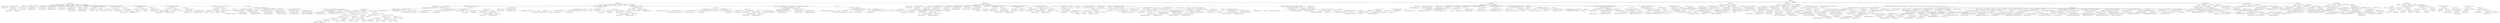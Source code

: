 digraph "&lt;global&gt;" {  
"29174" [label = <(METHOD,&lt;global&gt;)<SUB>35</SUB>> ]
"29175" [label = <(BLOCK,&lt;empty&gt;,&lt;empty&gt;)> ]
"29176" [label = <(METHOD,TIFFComputeTile)<SUB>35</SUB>> ]
"29177" [label = <(PARAM,TIFF *tif)<SUB>35</SUB>> ]
"29178" [label = <(PARAM,uint32_t x)<SUB>35</SUB>> ]
"29179" [label = <(PARAM,uint32_t y)<SUB>35</SUB>> ]
"29180" [label = <(PARAM,uint32_t z)<SUB>35</SUB>> ]
"29181" [label = <(PARAM,uint16_t s)<SUB>36</SUB>> ]
"29182" [label = <(BLOCK,&lt;empty&gt;,&lt;empty&gt;)<SUB>37</SUB>> ]
"29183" [label = <(LOCAL,TIFFDirectory* td: TIFFDirectory)<SUB>38</SUB>> ]
"29184" [label = <(&lt;operator&gt;.assignment,*td = &amp;tif-&gt;tif_dir)<SUB>38</SUB>> ]
"29185" [label = <(IDENTIFIER,td,*td = &amp;tif-&gt;tif_dir)<SUB>38</SUB>> ]
"29186" [label = <(&lt;operator&gt;.addressOf,&amp;tif-&gt;tif_dir)<SUB>38</SUB>> ]
"29187" [label = <(&lt;operator&gt;.indirectFieldAccess,tif-&gt;tif_dir)<SUB>38</SUB>> ]
"29188" [label = <(IDENTIFIER,tif,*td = &amp;tif-&gt;tif_dir)<SUB>38</SUB>> ]
"29189" [label = <(FIELD_IDENTIFIER,tif_dir,tif_dir)<SUB>38</SUB>> ]
"29190" [label = <(LOCAL,uint32_t dx: uint32_t)<SUB>39</SUB>> ]
"29191" [label = <(&lt;operator&gt;.assignment,dx = td-&gt;td_tilewidth)<SUB>39</SUB>> ]
"29192" [label = <(IDENTIFIER,dx,dx = td-&gt;td_tilewidth)<SUB>39</SUB>> ]
"29193" [label = <(&lt;operator&gt;.indirectFieldAccess,td-&gt;td_tilewidth)<SUB>39</SUB>> ]
"29194" [label = <(IDENTIFIER,td,dx = td-&gt;td_tilewidth)<SUB>39</SUB>> ]
"29195" [label = <(FIELD_IDENTIFIER,td_tilewidth,td_tilewidth)<SUB>39</SUB>> ]
"29196" [label = <(LOCAL,uint32_t dy: uint32_t)<SUB>40</SUB>> ]
"29197" [label = <(&lt;operator&gt;.assignment,dy = td-&gt;td_tilelength)<SUB>40</SUB>> ]
"29198" [label = <(IDENTIFIER,dy,dy = td-&gt;td_tilelength)<SUB>40</SUB>> ]
"29199" [label = <(&lt;operator&gt;.indirectFieldAccess,td-&gt;td_tilelength)<SUB>40</SUB>> ]
"29200" [label = <(IDENTIFIER,td,dy = td-&gt;td_tilelength)<SUB>40</SUB>> ]
"29201" [label = <(FIELD_IDENTIFIER,td_tilelength,td_tilelength)<SUB>40</SUB>> ]
"29202" [label = <(LOCAL,uint32_t dz: uint32_t)<SUB>41</SUB>> ]
"29203" [label = <(&lt;operator&gt;.assignment,dz = td-&gt;td_tiledepth)<SUB>41</SUB>> ]
"29204" [label = <(IDENTIFIER,dz,dz = td-&gt;td_tiledepth)<SUB>41</SUB>> ]
"29205" [label = <(&lt;operator&gt;.indirectFieldAccess,td-&gt;td_tiledepth)<SUB>41</SUB>> ]
"29206" [label = <(IDENTIFIER,td,dz = td-&gt;td_tiledepth)<SUB>41</SUB>> ]
"29207" [label = <(FIELD_IDENTIFIER,td_tiledepth,td_tiledepth)<SUB>41</SUB>> ]
"29208" [label = <(LOCAL,uint32_t tile: uint32_t)<SUB>42</SUB>> ]
"29209" [label = <(&lt;operator&gt;.assignment,tile = 1)<SUB>42</SUB>> ]
"29210" [label = <(IDENTIFIER,tile,tile = 1)<SUB>42</SUB>> ]
"29211" [label = <(LITERAL,1,tile = 1)<SUB>42</SUB>> ]
"29212" [label = <(CONTROL_STRUCTURE,if (td-&gt;td_imagedepth == 1),if (td-&gt;td_imagedepth == 1))<SUB>44</SUB>> ]
"29213" [label = <(&lt;operator&gt;.equals,td-&gt;td_imagedepth == 1)<SUB>44</SUB>> ]
"29214" [label = <(&lt;operator&gt;.indirectFieldAccess,td-&gt;td_imagedepth)<SUB>44</SUB>> ]
"29215" [label = <(IDENTIFIER,td,td-&gt;td_imagedepth == 1)<SUB>44</SUB>> ]
"29216" [label = <(FIELD_IDENTIFIER,td_imagedepth,td_imagedepth)<SUB>44</SUB>> ]
"29217" [label = <(LITERAL,1,td-&gt;td_imagedepth == 1)<SUB>44</SUB>> ]
"29218" [label = <(BLOCK,&lt;empty&gt;,&lt;empty&gt;)<SUB>45</SUB>> ]
"29219" [label = <(&lt;operator&gt;.assignment,z = 0)<SUB>45</SUB>> ]
"29220" [label = <(IDENTIFIER,z,z = 0)<SUB>45</SUB>> ]
"29221" [label = <(LITERAL,0,z = 0)<SUB>45</SUB>> ]
"29222" [label = <(CONTROL_STRUCTURE,if (dx == (uint32_t)-1),if (dx == (uint32_t)-1))<SUB>46</SUB>> ]
"29223" [label = <(&lt;operator&gt;.equals,dx == (uint32_t)-1)<SUB>46</SUB>> ]
"29224" [label = <(IDENTIFIER,dx,dx == (uint32_t)-1)<SUB>46</SUB>> ]
"29225" [label = <(&lt;operator&gt;.subtraction,(uint32_t)-1)<SUB>46</SUB>> ]
"29226" [label = <(IDENTIFIER,uint32_t,(uint32_t)-1)<SUB>46</SUB>> ]
"29227" [label = <(LITERAL,1,(uint32_t)-1)<SUB>46</SUB>> ]
"29228" [label = <(BLOCK,&lt;empty&gt;,&lt;empty&gt;)<SUB>47</SUB>> ]
"29229" [label = <(&lt;operator&gt;.assignment,dx = td-&gt;td_imagewidth)<SUB>47</SUB>> ]
"29230" [label = <(IDENTIFIER,dx,dx = td-&gt;td_imagewidth)<SUB>47</SUB>> ]
"29231" [label = <(&lt;operator&gt;.indirectFieldAccess,td-&gt;td_imagewidth)<SUB>47</SUB>> ]
"29232" [label = <(IDENTIFIER,td,dx = td-&gt;td_imagewidth)<SUB>47</SUB>> ]
"29233" [label = <(FIELD_IDENTIFIER,td_imagewidth,td_imagewidth)<SUB>47</SUB>> ]
"29234" [label = <(CONTROL_STRUCTURE,if (dy == (uint32_t)-1),if (dy == (uint32_t)-1))<SUB>48</SUB>> ]
"29235" [label = <(&lt;operator&gt;.equals,dy == (uint32_t)-1)<SUB>48</SUB>> ]
"29236" [label = <(IDENTIFIER,dy,dy == (uint32_t)-1)<SUB>48</SUB>> ]
"29237" [label = <(&lt;operator&gt;.subtraction,(uint32_t)-1)<SUB>48</SUB>> ]
"29238" [label = <(IDENTIFIER,uint32_t,(uint32_t)-1)<SUB>48</SUB>> ]
"29239" [label = <(LITERAL,1,(uint32_t)-1)<SUB>48</SUB>> ]
"29240" [label = <(BLOCK,&lt;empty&gt;,&lt;empty&gt;)<SUB>49</SUB>> ]
"29241" [label = <(&lt;operator&gt;.assignment,dy = td-&gt;td_imagelength)<SUB>49</SUB>> ]
"29242" [label = <(IDENTIFIER,dy,dy = td-&gt;td_imagelength)<SUB>49</SUB>> ]
"29243" [label = <(&lt;operator&gt;.indirectFieldAccess,td-&gt;td_imagelength)<SUB>49</SUB>> ]
"29244" [label = <(IDENTIFIER,td,dy = td-&gt;td_imagelength)<SUB>49</SUB>> ]
"29245" [label = <(FIELD_IDENTIFIER,td_imagelength,td_imagelength)<SUB>49</SUB>> ]
"29246" [label = <(CONTROL_STRUCTURE,if (dz == (uint32_t)-1),if (dz == (uint32_t)-1))<SUB>50</SUB>> ]
"29247" [label = <(&lt;operator&gt;.equals,dz == (uint32_t)-1)<SUB>50</SUB>> ]
"29248" [label = <(IDENTIFIER,dz,dz == (uint32_t)-1)<SUB>50</SUB>> ]
"29249" [label = <(&lt;operator&gt;.subtraction,(uint32_t)-1)<SUB>50</SUB>> ]
"29250" [label = <(IDENTIFIER,uint32_t,(uint32_t)-1)<SUB>50</SUB>> ]
"29251" [label = <(LITERAL,1,(uint32_t)-1)<SUB>50</SUB>> ]
"29252" [label = <(BLOCK,&lt;empty&gt;,&lt;empty&gt;)<SUB>51</SUB>> ]
"29253" [label = <(&lt;operator&gt;.assignment,dz = td-&gt;td_imagedepth)<SUB>51</SUB>> ]
"29254" [label = <(IDENTIFIER,dz,dz = td-&gt;td_imagedepth)<SUB>51</SUB>> ]
"29255" [label = <(&lt;operator&gt;.indirectFieldAccess,td-&gt;td_imagedepth)<SUB>51</SUB>> ]
"29256" [label = <(IDENTIFIER,td,dz = td-&gt;td_imagedepth)<SUB>51</SUB>> ]
"29257" [label = <(FIELD_IDENTIFIER,td_imagedepth,td_imagedepth)<SUB>51</SUB>> ]
"29258" [label = <(CONTROL_STRUCTURE,if (dx != 0 &amp;&amp; dy != 0 &amp;&amp; dz != 0),if (dx != 0 &amp;&amp; dy != 0 &amp;&amp; dz != 0))<SUB>52</SUB>> ]
"29259" [label = <(&lt;operator&gt;.logicalAnd,dx != 0 &amp;&amp; dy != 0 &amp;&amp; dz != 0)<SUB>52</SUB>> ]
"29260" [label = <(&lt;operator&gt;.logicalAnd,dx != 0 &amp;&amp; dy != 0)<SUB>52</SUB>> ]
"29261" [label = <(&lt;operator&gt;.notEquals,dx != 0)<SUB>52</SUB>> ]
"29262" [label = <(IDENTIFIER,dx,dx != 0)<SUB>52</SUB>> ]
"29263" [label = <(LITERAL,0,dx != 0)<SUB>52</SUB>> ]
"29264" [label = <(&lt;operator&gt;.notEquals,dy != 0)<SUB>52</SUB>> ]
"29265" [label = <(IDENTIFIER,dy,dy != 0)<SUB>52</SUB>> ]
"29266" [label = <(LITERAL,0,dy != 0)<SUB>52</SUB>> ]
"29267" [label = <(&lt;operator&gt;.notEquals,dz != 0)<SUB>52</SUB>> ]
"29268" [label = <(IDENTIFIER,dz,dz != 0)<SUB>52</SUB>> ]
"29269" [label = <(LITERAL,0,dz != 0)<SUB>52</SUB>> ]
"29270" [label = <(BLOCK,&lt;empty&gt;,&lt;empty&gt;)<SUB>53</SUB>> ]
"29271" [label = <(LOCAL,uint32_t xpt: uint32_t)<SUB>54</SUB>> ]
"29272" [label = <(&lt;operator&gt;.assignment,xpt = TIFFhowmany_32(td-&gt;td_imagewidth, dx))<SUB>54</SUB>> ]
"29273" [label = <(IDENTIFIER,xpt,xpt = TIFFhowmany_32(td-&gt;td_imagewidth, dx))<SUB>54</SUB>> ]
"29274" [label = <(TIFFhowmany_32,TIFFhowmany_32(td-&gt;td_imagewidth, dx))<SUB>54</SUB>> ]
"29275" [label = <(&lt;operator&gt;.indirectFieldAccess,td-&gt;td_imagewidth)<SUB>54</SUB>> ]
"29276" [label = <(IDENTIFIER,td,TIFFhowmany_32(td-&gt;td_imagewidth, dx))<SUB>54</SUB>> ]
"29277" [label = <(FIELD_IDENTIFIER,td_imagewidth,td_imagewidth)<SUB>54</SUB>> ]
"29278" [label = <(IDENTIFIER,dx,TIFFhowmany_32(td-&gt;td_imagewidth, dx))<SUB>54</SUB>> ]
"29279" [label = <(LOCAL,uint32_t ypt: uint32_t)<SUB>55</SUB>> ]
"29280" [label = <(&lt;operator&gt;.assignment,ypt = TIFFhowmany_32(td-&gt;td_imagelength, dy))<SUB>55</SUB>> ]
"29281" [label = <(IDENTIFIER,ypt,ypt = TIFFhowmany_32(td-&gt;td_imagelength, dy))<SUB>55</SUB>> ]
"29282" [label = <(TIFFhowmany_32,TIFFhowmany_32(td-&gt;td_imagelength, dy))<SUB>55</SUB>> ]
"29283" [label = <(&lt;operator&gt;.indirectFieldAccess,td-&gt;td_imagelength)<SUB>55</SUB>> ]
"29284" [label = <(IDENTIFIER,td,TIFFhowmany_32(td-&gt;td_imagelength, dy))<SUB>55</SUB>> ]
"29285" [label = <(FIELD_IDENTIFIER,td_imagelength,td_imagelength)<SUB>55</SUB>> ]
"29286" [label = <(IDENTIFIER,dy,TIFFhowmany_32(td-&gt;td_imagelength, dy))<SUB>55</SUB>> ]
"29287" [label = <(LOCAL,uint32_t zpt: uint32_t)<SUB>56</SUB>> ]
"29288" [label = <(&lt;operator&gt;.assignment,zpt = TIFFhowmany_32(td-&gt;td_imagedepth, dz))<SUB>56</SUB>> ]
"29289" [label = <(IDENTIFIER,zpt,zpt = TIFFhowmany_32(td-&gt;td_imagedepth, dz))<SUB>56</SUB>> ]
"29290" [label = <(TIFFhowmany_32,TIFFhowmany_32(td-&gt;td_imagedepth, dz))<SUB>56</SUB>> ]
"29291" [label = <(&lt;operator&gt;.indirectFieldAccess,td-&gt;td_imagedepth)<SUB>56</SUB>> ]
"29292" [label = <(IDENTIFIER,td,TIFFhowmany_32(td-&gt;td_imagedepth, dz))<SUB>56</SUB>> ]
"29293" [label = <(FIELD_IDENTIFIER,td_imagedepth,td_imagedepth)<SUB>56</SUB>> ]
"29294" [label = <(IDENTIFIER,dz,TIFFhowmany_32(td-&gt;td_imagedepth, dz))<SUB>56</SUB>> ]
"29295" [label = <(CONTROL_STRUCTURE,if (td-&gt;td_planarconfig == PLANARCONFIG_SEPARATE),if (td-&gt;td_planarconfig == PLANARCONFIG_SEPARATE))<SUB>58</SUB>> ]
"29296" [label = <(&lt;operator&gt;.equals,td-&gt;td_planarconfig == PLANARCONFIG_SEPARATE)<SUB>58</SUB>> ]
"29297" [label = <(&lt;operator&gt;.indirectFieldAccess,td-&gt;td_planarconfig)<SUB>58</SUB>> ]
"29298" [label = <(IDENTIFIER,td,td-&gt;td_planarconfig == PLANARCONFIG_SEPARATE)<SUB>58</SUB>> ]
"29299" [label = <(FIELD_IDENTIFIER,td_planarconfig,td_planarconfig)<SUB>58</SUB>> ]
"29300" [label = <(IDENTIFIER,PLANARCONFIG_SEPARATE,td-&gt;td_planarconfig == PLANARCONFIG_SEPARATE)<SUB>58</SUB>> ]
"29301" [label = <(BLOCK,&lt;empty&gt;,&lt;empty&gt;)<SUB>59</SUB>> ]
"29302" [label = <(&lt;operator&gt;.assignment,tile = (xpt * ypt * zpt) * s + (xpt * ypt) * (z / dz) +\012                   xpt * (y / dy) + x / dx)<SUB>59</SUB>> ]
"29303" [label = <(IDENTIFIER,tile,tile = (xpt * ypt * zpt) * s + (xpt * ypt) * (z / dz) +\012                   xpt * (y / dy) + x / dx)<SUB>59</SUB>> ]
"29304" [label = <(&lt;operator&gt;.addition,(xpt * ypt * zpt) * s + (xpt * ypt) * (z / dz) +\012                   xpt * (y / dy) + x / dx)<SUB>59</SUB>> ]
"29305" [label = <(&lt;operator&gt;.addition,(xpt * ypt * zpt) * s + (xpt * ypt) * (z / dz) +\012                   xpt * (y / dy))<SUB>59</SUB>> ]
"29306" [label = <(&lt;operator&gt;.addition,(xpt * ypt * zpt) * s + (xpt * ypt) * (z / dz))<SUB>59</SUB>> ]
"29307" [label = <(&lt;operator&gt;.multiplication,(xpt * ypt * zpt) * s)<SUB>59</SUB>> ]
"29308" [label = <(&lt;operator&gt;.multiplication,xpt * ypt * zpt)<SUB>59</SUB>> ]
"29309" [label = <(&lt;operator&gt;.multiplication,xpt * ypt)<SUB>59</SUB>> ]
"29310" [label = <(IDENTIFIER,xpt,xpt * ypt)<SUB>59</SUB>> ]
"29311" [label = <(IDENTIFIER,ypt,xpt * ypt)<SUB>59</SUB>> ]
"29312" [label = <(IDENTIFIER,zpt,xpt * ypt * zpt)<SUB>59</SUB>> ]
"29313" [label = <(IDENTIFIER,s,(xpt * ypt * zpt) * s)<SUB>59</SUB>> ]
"29314" [label = <(&lt;operator&gt;.multiplication,(xpt * ypt) * (z / dz))<SUB>59</SUB>> ]
"29315" [label = <(&lt;operator&gt;.multiplication,xpt * ypt)<SUB>59</SUB>> ]
"29316" [label = <(IDENTIFIER,xpt,xpt * ypt)<SUB>59</SUB>> ]
"29317" [label = <(IDENTIFIER,ypt,xpt * ypt)<SUB>59</SUB>> ]
"29318" [label = <(&lt;operator&gt;.division,z / dz)<SUB>59</SUB>> ]
"29319" [label = <(IDENTIFIER,z,z / dz)<SUB>59</SUB>> ]
"29320" [label = <(IDENTIFIER,dz,z / dz)<SUB>59</SUB>> ]
"29321" [label = <(&lt;operator&gt;.multiplication,xpt * (y / dy))<SUB>60</SUB>> ]
"29322" [label = <(IDENTIFIER,xpt,xpt * (y / dy))<SUB>60</SUB>> ]
"29323" [label = <(&lt;operator&gt;.division,y / dy)<SUB>60</SUB>> ]
"29324" [label = <(IDENTIFIER,y,y / dy)<SUB>60</SUB>> ]
"29325" [label = <(IDENTIFIER,dy,y / dy)<SUB>60</SUB>> ]
"29326" [label = <(&lt;operator&gt;.division,x / dx)<SUB>60</SUB>> ]
"29327" [label = <(IDENTIFIER,x,x / dx)<SUB>60</SUB>> ]
"29328" [label = <(IDENTIFIER,dx,x / dx)<SUB>60</SUB>> ]
"29329" [label = <(CONTROL_STRUCTURE,else,else)<SUB>62</SUB>> ]
"29330" [label = <(BLOCK,&lt;empty&gt;,&lt;empty&gt;)<SUB>62</SUB>> ]
"29331" [label = <(&lt;operator&gt;.assignment,tile = (xpt * ypt) * (z / dz) + xpt * (y / dy) + x / dx)<SUB>62</SUB>> ]
"29332" [label = <(IDENTIFIER,tile,tile = (xpt * ypt) * (z / dz) + xpt * (y / dy) + x / dx)<SUB>62</SUB>> ]
"29333" [label = <(&lt;operator&gt;.addition,(xpt * ypt) * (z / dz) + xpt * (y / dy) + x / dx)<SUB>62</SUB>> ]
"29334" [label = <(&lt;operator&gt;.addition,(xpt * ypt) * (z / dz) + xpt * (y / dy))<SUB>62</SUB>> ]
"29335" [label = <(&lt;operator&gt;.multiplication,(xpt * ypt) * (z / dz))<SUB>62</SUB>> ]
"29336" [label = <(&lt;operator&gt;.multiplication,xpt * ypt)<SUB>62</SUB>> ]
"29337" [label = <(IDENTIFIER,xpt,xpt * ypt)<SUB>62</SUB>> ]
"29338" [label = <(IDENTIFIER,ypt,xpt * ypt)<SUB>62</SUB>> ]
"29339" [label = <(&lt;operator&gt;.division,z / dz)<SUB>62</SUB>> ]
"29340" [label = <(IDENTIFIER,z,z / dz)<SUB>62</SUB>> ]
"29341" [label = <(IDENTIFIER,dz,z / dz)<SUB>62</SUB>> ]
"29342" [label = <(&lt;operator&gt;.multiplication,xpt * (y / dy))<SUB>62</SUB>> ]
"29343" [label = <(IDENTIFIER,xpt,xpt * (y / dy))<SUB>62</SUB>> ]
"29344" [label = <(&lt;operator&gt;.division,y / dy)<SUB>62</SUB>> ]
"29345" [label = <(IDENTIFIER,y,y / dy)<SUB>62</SUB>> ]
"29346" [label = <(IDENTIFIER,dy,y / dy)<SUB>62</SUB>> ]
"29347" [label = <(&lt;operator&gt;.division,x / dx)<SUB>62</SUB>> ]
"29348" [label = <(IDENTIFIER,x,x / dx)<SUB>62</SUB>> ]
"29349" [label = <(IDENTIFIER,dx,x / dx)<SUB>62</SUB>> ]
"29350" [label = <(RETURN,return (tile);,return (tile);)<SUB>64</SUB>> ]
"29351" [label = <(IDENTIFIER,tile,return (tile);)<SUB>64</SUB>> ]
"29352" [label = <(METHOD_RETURN,uint32_t)<SUB>35</SUB>> ]
"29354" [label = <(METHOD,TIFFCheckTile)<SUB>71</SUB>> ]
"29355" [label = <(PARAM,TIFF *tif)<SUB>71</SUB>> ]
"29356" [label = <(PARAM,uint32_t x)<SUB>71</SUB>> ]
"29357" [label = <(PARAM,uint32_t y)<SUB>71</SUB>> ]
"29358" [label = <(PARAM,uint32_t z)<SUB>71</SUB>> ]
"29359" [label = <(PARAM,uint16_t s)<SUB>71</SUB>> ]
"29360" [label = <(BLOCK,&lt;empty&gt;,&lt;empty&gt;)<SUB>72</SUB>> ]
"29361" [label = <(LOCAL,TIFFDirectory* td: TIFFDirectory)<SUB>73</SUB>> ]
"29362" [label = <(&lt;operator&gt;.assignment,*td = &amp;tif-&gt;tif_dir)<SUB>73</SUB>> ]
"29363" [label = <(IDENTIFIER,td,*td = &amp;tif-&gt;tif_dir)<SUB>73</SUB>> ]
"29364" [label = <(&lt;operator&gt;.addressOf,&amp;tif-&gt;tif_dir)<SUB>73</SUB>> ]
"29365" [label = <(&lt;operator&gt;.indirectFieldAccess,tif-&gt;tif_dir)<SUB>73</SUB>> ]
"29366" [label = <(IDENTIFIER,tif,*td = &amp;tif-&gt;tif_dir)<SUB>73</SUB>> ]
"29367" [label = <(FIELD_IDENTIFIER,tif_dir,tif_dir)<SUB>73</SUB>> ]
"29368" [label = <(CONTROL_STRUCTURE,if (x &gt;= td-&gt;td_imagewidth),if (x &gt;= td-&gt;td_imagewidth))<SUB>75</SUB>> ]
"29369" [label = <(&lt;operator&gt;.greaterEqualsThan,x &gt;= td-&gt;td_imagewidth)<SUB>75</SUB>> ]
"29370" [label = <(IDENTIFIER,x,x &gt;= td-&gt;td_imagewidth)<SUB>75</SUB>> ]
"29371" [label = <(&lt;operator&gt;.indirectFieldAccess,td-&gt;td_imagewidth)<SUB>75</SUB>> ]
"29372" [label = <(IDENTIFIER,td,x &gt;= td-&gt;td_imagewidth)<SUB>75</SUB>> ]
"29373" [label = <(FIELD_IDENTIFIER,td_imagewidth,td_imagewidth)<SUB>75</SUB>> ]
"29374" [label = <(BLOCK,&lt;empty&gt;,&lt;empty&gt;)<SUB>76</SUB>> ]
"29375" [label = <(TIFFErrorExtR,TIFFErrorExtR(tif, tif-&gt;tif_name, &quot;%lu: Col out of range, max %lu&quot;,\012                      (unsigned long)x, (unsigned long)(td-&gt;td_imagewidth - 1)))<SUB>77</SUB>> ]
"29376" [label = <(IDENTIFIER,tif,TIFFErrorExtR(tif, tif-&gt;tif_name, &quot;%lu: Col out of range, max %lu&quot;,\012                      (unsigned long)x, (unsigned long)(td-&gt;td_imagewidth - 1)))<SUB>77</SUB>> ]
"29377" [label = <(&lt;operator&gt;.indirectFieldAccess,tif-&gt;tif_name)<SUB>77</SUB>> ]
"29378" [label = <(IDENTIFIER,tif,TIFFErrorExtR(tif, tif-&gt;tif_name, &quot;%lu: Col out of range, max %lu&quot;,\012                      (unsigned long)x, (unsigned long)(td-&gt;td_imagewidth - 1)))<SUB>77</SUB>> ]
"29379" [label = <(FIELD_IDENTIFIER,tif_name,tif_name)<SUB>77</SUB>> ]
"29380" [label = <(LITERAL,&quot;%lu: Col out of range, max %lu&quot;,TIFFErrorExtR(tif, tif-&gt;tif_name, &quot;%lu: Col out of range, max %lu&quot;,\012                      (unsigned long)x, (unsigned long)(td-&gt;td_imagewidth - 1)))<SUB>77</SUB>> ]
"29381" [label = <(&lt;operator&gt;.cast,(unsigned long)x)<SUB>78</SUB>> ]
"29382" [label = <(UNKNOWN,unsigned long,unsigned long)<SUB>78</SUB>> ]
"29383" [label = <(IDENTIFIER,x,(unsigned long)x)<SUB>78</SUB>> ]
"29384" [label = <(&lt;operator&gt;.cast,(unsigned long)(td-&gt;td_imagewidth - 1))<SUB>78</SUB>> ]
"29385" [label = <(UNKNOWN,unsigned long,unsigned long)<SUB>78</SUB>> ]
"29386" [label = <(&lt;operator&gt;.subtraction,td-&gt;td_imagewidth - 1)<SUB>78</SUB>> ]
"29387" [label = <(&lt;operator&gt;.indirectFieldAccess,td-&gt;td_imagewidth)<SUB>78</SUB>> ]
"29388" [label = <(IDENTIFIER,td,td-&gt;td_imagewidth - 1)<SUB>78</SUB>> ]
"29389" [label = <(FIELD_IDENTIFIER,td_imagewidth,td_imagewidth)<SUB>78</SUB>> ]
"29390" [label = <(LITERAL,1,td-&gt;td_imagewidth - 1)<SUB>78</SUB>> ]
"29391" [label = <(RETURN,return (0);,return (0);)<SUB>79</SUB>> ]
"29392" [label = <(LITERAL,0,return (0);)<SUB>79</SUB>> ]
"29393" [label = <(CONTROL_STRUCTURE,if (y &gt;= td-&gt;td_imagelength),if (y &gt;= td-&gt;td_imagelength))<SUB>81</SUB>> ]
"29394" [label = <(&lt;operator&gt;.greaterEqualsThan,y &gt;= td-&gt;td_imagelength)<SUB>81</SUB>> ]
"29395" [label = <(IDENTIFIER,y,y &gt;= td-&gt;td_imagelength)<SUB>81</SUB>> ]
"29396" [label = <(&lt;operator&gt;.indirectFieldAccess,td-&gt;td_imagelength)<SUB>81</SUB>> ]
"29397" [label = <(IDENTIFIER,td,y &gt;= td-&gt;td_imagelength)<SUB>81</SUB>> ]
"29398" [label = <(FIELD_IDENTIFIER,td_imagelength,td_imagelength)<SUB>81</SUB>> ]
"29399" [label = <(BLOCK,&lt;empty&gt;,&lt;empty&gt;)<SUB>82</SUB>> ]
"29400" [label = <(TIFFErrorExtR,TIFFErrorExtR(tif, tif-&gt;tif_name, &quot;%lu: Row out of range, max %lu&quot;,\012                      (unsigned long)y,\012                      (unsigned long)(td-&gt;td_imagelength - 1)))<SUB>83</SUB>> ]
"29401" [label = <(IDENTIFIER,tif,TIFFErrorExtR(tif, tif-&gt;tif_name, &quot;%lu: Row out of range, max %lu&quot;,\012                      (unsigned long)y,\012                      (unsigned long)(td-&gt;td_imagelength - 1)))<SUB>83</SUB>> ]
"29402" [label = <(&lt;operator&gt;.indirectFieldAccess,tif-&gt;tif_name)<SUB>83</SUB>> ]
"29403" [label = <(IDENTIFIER,tif,TIFFErrorExtR(tif, tif-&gt;tif_name, &quot;%lu: Row out of range, max %lu&quot;,\012                      (unsigned long)y,\012                      (unsigned long)(td-&gt;td_imagelength - 1)))<SUB>83</SUB>> ]
"29404" [label = <(FIELD_IDENTIFIER,tif_name,tif_name)<SUB>83</SUB>> ]
"29405" [label = <(LITERAL,&quot;%lu: Row out of range, max %lu&quot;,TIFFErrorExtR(tif, tif-&gt;tif_name, &quot;%lu: Row out of range, max %lu&quot;,\012                      (unsigned long)y,\012                      (unsigned long)(td-&gt;td_imagelength - 1)))<SUB>83</SUB>> ]
"29406" [label = <(&lt;operator&gt;.cast,(unsigned long)y)<SUB>84</SUB>> ]
"29407" [label = <(UNKNOWN,unsigned long,unsigned long)<SUB>84</SUB>> ]
"29408" [label = <(IDENTIFIER,y,(unsigned long)y)<SUB>84</SUB>> ]
"29409" [label = <(&lt;operator&gt;.cast,(unsigned long)(td-&gt;td_imagelength - 1))<SUB>85</SUB>> ]
"29410" [label = <(UNKNOWN,unsigned long,unsigned long)<SUB>85</SUB>> ]
"29411" [label = <(&lt;operator&gt;.subtraction,td-&gt;td_imagelength - 1)<SUB>85</SUB>> ]
"29412" [label = <(&lt;operator&gt;.indirectFieldAccess,td-&gt;td_imagelength)<SUB>85</SUB>> ]
"29413" [label = <(IDENTIFIER,td,td-&gt;td_imagelength - 1)<SUB>85</SUB>> ]
"29414" [label = <(FIELD_IDENTIFIER,td_imagelength,td_imagelength)<SUB>85</SUB>> ]
"29415" [label = <(LITERAL,1,td-&gt;td_imagelength - 1)<SUB>85</SUB>> ]
"29416" [label = <(RETURN,return (0);,return (0);)<SUB>86</SUB>> ]
"29417" [label = <(LITERAL,0,return (0);)<SUB>86</SUB>> ]
"29418" [label = <(CONTROL_STRUCTURE,if (z &gt;= td-&gt;td_imagedepth),if (z &gt;= td-&gt;td_imagedepth))<SUB>88</SUB>> ]
"29419" [label = <(&lt;operator&gt;.greaterEqualsThan,z &gt;= td-&gt;td_imagedepth)<SUB>88</SUB>> ]
"29420" [label = <(IDENTIFIER,z,z &gt;= td-&gt;td_imagedepth)<SUB>88</SUB>> ]
"29421" [label = <(&lt;operator&gt;.indirectFieldAccess,td-&gt;td_imagedepth)<SUB>88</SUB>> ]
"29422" [label = <(IDENTIFIER,td,z &gt;= td-&gt;td_imagedepth)<SUB>88</SUB>> ]
"29423" [label = <(FIELD_IDENTIFIER,td_imagedepth,td_imagedepth)<SUB>88</SUB>> ]
"29424" [label = <(BLOCK,&lt;empty&gt;,&lt;empty&gt;)<SUB>89</SUB>> ]
"29425" [label = <(TIFFErrorExtR,TIFFErrorExtR(tif, tif-&gt;tif_name, &quot;%lu: Depth out of range, max %lu&quot;,\012                      (unsigned long)z, (unsigned long)(td-&gt;td_imagedepth - 1)))<SUB>90</SUB>> ]
"29426" [label = <(IDENTIFIER,tif,TIFFErrorExtR(tif, tif-&gt;tif_name, &quot;%lu: Depth out of range, max %lu&quot;,\012                      (unsigned long)z, (unsigned long)(td-&gt;td_imagedepth - 1)))<SUB>90</SUB>> ]
"29427" [label = <(&lt;operator&gt;.indirectFieldAccess,tif-&gt;tif_name)<SUB>90</SUB>> ]
"29428" [label = <(IDENTIFIER,tif,TIFFErrorExtR(tif, tif-&gt;tif_name, &quot;%lu: Depth out of range, max %lu&quot;,\012                      (unsigned long)z, (unsigned long)(td-&gt;td_imagedepth - 1)))<SUB>90</SUB>> ]
"29429" [label = <(FIELD_IDENTIFIER,tif_name,tif_name)<SUB>90</SUB>> ]
"29430" [label = <(LITERAL,&quot;%lu: Depth out of range, max %lu&quot;,TIFFErrorExtR(tif, tif-&gt;tif_name, &quot;%lu: Depth out of range, max %lu&quot;,\012                      (unsigned long)z, (unsigned long)(td-&gt;td_imagedepth - 1)))<SUB>90</SUB>> ]
"29431" [label = <(&lt;operator&gt;.cast,(unsigned long)z)<SUB>91</SUB>> ]
"29432" [label = <(UNKNOWN,unsigned long,unsigned long)<SUB>91</SUB>> ]
"29433" [label = <(IDENTIFIER,z,(unsigned long)z)<SUB>91</SUB>> ]
"29434" [label = <(&lt;operator&gt;.cast,(unsigned long)(td-&gt;td_imagedepth - 1))<SUB>91</SUB>> ]
"29435" [label = <(UNKNOWN,unsigned long,unsigned long)<SUB>91</SUB>> ]
"29436" [label = <(&lt;operator&gt;.subtraction,td-&gt;td_imagedepth - 1)<SUB>91</SUB>> ]
"29437" [label = <(&lt;operator&gt;.indirectFieldAccess,td-&gt;td_imagedepth)<SUB>91</SUB>> ]
"29438" [label = <(IDENTIFIER,td,td-&gt;td_imagedepth - 1)<SUB>91</SUB>> ]
"29439" [label = <(FIELD_IDENTIFIER,td_imagedepth,td_imagedepth)<SUB>91</SUB>> ]
"29440" [label = <(LITERAL,1,td-&gt;td_imagedepth - 1)<SUB>91</SUB>> ]
"29441" [label = <(RETURN,return (0);,return (0);)<SUB>92</SUB>> ]
"29442" [label = <(LITERAL,0,return (0);)<SUB>92</SUB>> ]
"29443" [label = <(CONTROL_STRUCTURE,if (td-&gt;td_planarconfig == PLANARCONFIG_SEPARATE &amp;&amp;\012        s &gt;= td-&gt;td_samplesperpixel),if (td-&gt;td_planarconfig == PLANARCONFIG_SEPARATE &amp;&amp;\012        s &gt;= td-&gt;td_samplesperpixel))<SUB>94</SUB>> ]
"29444" [label = <(&lt;operator&gt;.logicalAnd,td-&gt;td_planarconfig == PLANARCONFIG_SEPARATE &amp;&amp;\012        s &gt;= td-&gt;td_samplesperpixel)<SUB>94</SUB>> ]
"29445" [label = <(&lt;operator&gt;.equals,td-&gt;td_planarconfig == PLANARCONFIG_SEPARATE)<SUB>94</SUB>> ]
"29446" [label = <(&lt;operator&gt;.indirectFieldAccess,td-&gt;td_planarconfig)<SUB>94</SUB>> ]
"29447" [label = <(IDENTIFIER,td,td-&gt;td_planarconfig == PLANARCONFIG_SEPARATE)<SUB>94</SUB>> ]
"29448" [label = <(FIELD_IDENTIFIER,td_planarconfig,td_planarconfig)<SUB>94</SUB>> ]
"29449" [label = <(IDENTIFIER,PLANARCONFIG_SEPARATE,td-&gt;td_planarconfig == PLANARCONFIG_SEPARATE)<SUB>94</SUB>> ]
"29450" [label = <(&lt;operator&gt;.greaterEqualsThan,s &gt;= td-&gt;td_samplesperpixel)<SUB>95</SUB>> ]
"29451" [label = <(IDENTIFIER,s,s &gt;= td-&gt;td_samplesperpixel)<SUB>95</SUB>> ]
"29452" [label = <(&lt;operator&gt;.indirectFieldAccess,td-&gt;td_samplesperpixel)<SUB>95</SUB>> ]
"29453" [label = <(IDENTIFIER,td,s &gt;= td-&gt;td_samplesperpixel)<SUB>95</SUB>> ]
"29454" [label = <(FIELD_IDENTIFIER,td_samplesperpixel,td_samplesperpixel)<SUB>95</SUB>> ]
"29455" [label = <(BLOCK,&lt;empty&gt;,&lt;empty&gt;)<SUB>96</SUB>> ]
"29456" [label = <(TIFFErrorExtR,TIFFErrorExtR(tif, tif-&gt;tif_name, &quot;%lu: Sample out of range, max %lu&quot;,\012                      (unsigned long)s,\012                      (unsigned long)(td-&gt;td_samplesperpixel - 1)))<SUB>97</SUB>> ]
"29457" [label = <(IDENTIFIER,tif,TIFFErrorExtR(tif, tif-&gt;tif_name, &quot;%lu: Sample out of range, max %lu&quot;,\012                      (unsigned long)s,\012                      (unsigned long)(td-&gt;td_samplesperpixel - 1)))<SUB>97</SUB>> ]
"29458" [label = <(&lt;operator&gt;.indirectFieldAccess,tif-&gt;tif_name)<SUB>97</SUB>> ]
"29459" [label = <(IDENTIFIER,tif,TIFFErrorExtR(tif, tif-&gt;tif_name, &quot;%lu: Sample out of range, max %lu&quot;,\012                      (unsigned long)s,\012                      (unsigned long)(td-&gt;td_samplesperpixel - 1)))<SUB>97</SUB>> ]
"29460" [label = <(FIELD_IDENTIFIER,tif_name,tif_name)<SUB>97</SUB>> ]
"29461" [label = <(LITERAL,&quot;%lu: Sample out of range, max %lu&quot;,TIFFErrorExtR(tif, tif-&gt;tif_name, &quot;%lu: Sample out of range, max %lu&quot;,\012                      (unsigned long)s,\012                      (unsigned long)(td-&gt;td_samplesperpixel - 1)))<SUB>97</SUB>> ]
"29462" [label = <(&lt;operator&gt;.cast,(unsigned long)s)<SUB>98</SUB>> ]
"29463" [label = <(UNKNOWN,unsigned long,unsigned long)<SUB>98</SUB>> ]
"29464" [label = <(IDENTIFIER,s,(unsigned long)s)<SUB>98</SUB>> ]
"29465" [label = <(&lt;operator&gt;.cast,(unsigned long)(td-&gt;td_samplesperpixel - 1))<SUB>99</SUB>> ]
"29466" [label = <(UNKNOWN,unsigned long,unsigned long)<SUB>99</SUB>> ]
"29467" [label = <(&lt;operator&gt;.subtraction,td-&gt;td_samplesperpixel - 1)<SUB>99</SUB>> ]
"29468" [label = <(&lt;operator&gt;.indirectFieldAccess,td-&gt;td_samplesperpixel)<SUB>99</SUB>> ]
"29469" [label = <(IDENTIFIER,td,td-&gt;td_samplesperpixel - 1)<SUB>99</SUB>> ]
"29470" [label = <(FIELD_IDENTIFIER,td_samplesperpixel,td_samplesperpixel)<SUB>99</SUB>> ]
"29471" [label = <(LITERAL,1,td-&gt;td_samplesperpixel - 1)<SUB>99</SUB>> ]
"29472" [label = <(RETURN,return (0);,return (0);)<SUB>100</SUB>> ]
"29473" [label = <(LITERAL,0,return (0);)<SUB>100</SUB>> ]
"29474" [label = <(RETURN,return (1);,return (1);)<SUB>102</SUB>> ]
"29475" [label = <(LITERAL,1,return (1);)<SUB>102</SUB>> ]
"29476" [label = <(METHOD_RETURN,int)<SUB>71</SUB>> ]
"29478" [label = <(METHOD,TIFFNumberOfTiles)<SUB>108</SUB>> ]
"29479" [label = <(PARAM,TIFF *tif)<SUB>108</SUB>> ]
"29480" [label = <(BLOCK,&lt;empty&gt;,&lt;empty&gt;)<SUB>109</SUB>> ]
"29481" [label = <(LOCAL,TIFFDirectory* td: TIFFDirectory)<SUB>110</SUB>> ]
"29482" [label = <(&lt;operator&gt;.assignment,*td = &amp;tif-&gt;tif_dir)<SUB>110</SUB>> ]
"29483" [label = <(IDENTIFIER,td,*td = &amp;tif-&gt;tif_dir)<SUB>110</SUB>> ]
"29484" [label = <(&lt;operator&gt;.addressOf,&amp;tif-&gt;tif_dir)<SUB>110</SUB>> ]
"29485" [label = <(&lt;operator&gt;.indirectFieldAccess,tif-&gt;tif_dir)<SUB>110</SUB>> ]
"29486" [label = <(IDENTIFIER,tif,*td = &amp;tif-&gt;tif_dir)<SUB>110</SUB>> ]
"29487" [label = <(FIELD_IDENTIFIER,tif_dir,tif_dir)<SUB>110</SUB>> ]
"29488" [label = <(LOCAL,uint32_t dx: uint32_t)<SUB>111</SUB>> ]
"29489" [label = <(&lt;operator&gt;.assignment,dx = td-&gt;td_tilewidth)<SUB>111</SUB>> ]
"29490" [label = <(IDENTIFIER,dx,dx = td-&gt;td_tilewidth)<SUB>111</SUB>> ]
"29491" [label = <(&lt;operator&gt;.indirectFieldAccess,td-&gt;td_tilewidth)<SUB>111</SUB>> ]
"29492" [label = <(IDENTIFIER,td,dx = td-&gt;td_tilewidth)<SUB>111</SUB>> ]
"29493" [label = <(FIELD_IDENTIFIER,td_tilewidth,td_tilewidth)<SUB>111</SUB>> ]
"29494" [label = <(LOCAL,uint32_t dy: uint32_t)<SUB>112</SUB>> ]
"29495" [label = <(&lt;operator&gt;.assignment,dy = td-&gt;td_tilelength)<SUB>112</SUB>> ]
"29496" [label = <(IDENTIFIER,dy,dy = td-&gt;td_tilelength)<SUB>112</SUB>> ]
"29497" [label = <(&lt;operator&gt;.indirectFieldAccess,td-&gt;td_tilelength)<SUB>112</SUB>> ]
"29498" [label = <(IDENTIFIER,td,dy = td-&gt;td_tilelength)<SUB>112</SUB>> ]
"29499" [label = <(FIELD_IDENTIFIER,td_tilelength,td_tilelength)<SUB>112</SUB>> ]
"29500" [label = <(LOCAL,uint32_t dz: uint32_t)<SUB>113</SUB>> ]
"29501" [label = <(&lt;operator&gt;.assignment,dz = td-&gt;td_tiledepth)<SUB>113</SUB>> ]
"29502" [label = <(IDENTIFIER,dz,dz = td-&gt;td_tiledepth)<SUB>113</SUB>> ]
"29503" [label = <(&lt;operator&gt;.indirectFieldAccess,td-&gt;td_tiledepth)<SUB>113</SUB>> ]
"29504" [label = <(IDENTIFIER,td,dz = td-&gt;td_tiledepth)<SUB>113</SUB>> ]
"29505" [label = <(FIELD_IDENTIFIER,td_tiledepth,td_tiledepth)<SUB>113</SUB>> ]
"29506" [label = <(LOCAL,uint32_t ntiles: uint32_t)<SUB>114</SUB>> ]
"29507" [label = <(CONTROL_STRUCTURE,if (dx == (uint32_t)-1),if (dx == (uint32_t)-1))<SUB>116</SUB>> ]
"29508" [label = <(&lt;operator&gt;.equals,dx == (uint32_t)-1)<SUB>116</SUB>> ]
"29509" [label = <(IDENTIFIER,dx,dx == (uint32_t)-1)<SUB>116</SUB>> ]
"29510" [label = <(&lt;operator&gt;.subtraction,(uint32_t)-1)<SUB>116</SUB>> ]
"29511" [label = <(IDENTIFIER,uint32_t,(uint32_t)-1)<SUB>116</SUB>> ]
"29512" [label = <(LITERAL,1,(uint32_t)-1)<SUB>116</SUB>> ]
"29513" [label = <(BLOCK,&lt;empty&gt;,&lt;empty&gt;)<SUB>117</SUB>> ]
"29514" [label = <(&lt;operator&gt;.assignment,dx = td-&gt;td_imagewidth)<SUB>117</SUB>> ]
"29515" [label = <(IDENTIFIER,dx,dx = td-&gt;td_imagewidth)<SUB>117</SUB>> ]
"29516" [label = <(&lt;operator&gt;.indirectFieldAccess,td-&gt;td_imagewidth)<SUB>117</SUB>> ]
"29517" [label = <(IDENTIFIER,td,dx = td-&gt;td_imagewidth)<SUB>117</SUB>> ]
"29518" [label = <(FIELD_IDENTIFIER,td_imagewidth,td_imagewidth)<SUB>117</SUB>> ]
"29519" [label = <(CONTROL_STRUCTURE,if (dy == (uint32_t)-1),if (dy == (uint32_t)-1))<SUB>118</SUB>> ]
"29520" [label = <(&lt;operator&gt;.equals,dy == (uint32_t)-1)<SUB>118</SUB>> ]
"29521" [label = <(IDENTIFIER,dy,dy == (uint32_t)-1)<SUB>118</SUB>> ]
"29522" [label = <(&lt;operator&gt;.subtraction,(uint32_t)-1)<SUB>118</SUB>> ]
"29523" [label = <(IDENTIFIER,uint32_t,(uint32_t)-1)<SUB>118</SUB>> ]
"29524" [label = <(LITERAL,1,(uint32_t)-1)<SUB>118</SUB>> ]
"29525" [label = <(BLOCK,&lt;empty&gt;,&lt;empty&gt;)<SUB>119</SUB>> ]
"29526" [label = <(&lt;operator&gt;.assignment,dy = td-&gt;td_imagelength)<SUB>119</SUB>> ]
"29527" [label = <(IDENTIFIER,dy,dy = td-&gt;td_imagelength)<SUB>119</SUB>> ]
"29528" [label = <(&lt;operator&gt;.indirectFieldAccess,td-&gt;td_imagelength)<SUB>119</SUB>> ]
"29529" [label = <(IDENTIFIER,td,dy = td-&gt;td_imagelength)<SUB>119</SUB>> ]
"29530" [label = <(FIELD_IDENTIFIER,td_imagelength,td_imagelength)<SUB>119</SUB>> ]
"29531" [label = <(CONTROL_STRUCTURE,if (dz == (uint32_t)-1),if (dz == (uint32_t)-1))<SUB>120</SUB>> ]
"29532" [label = <(&lt;operator&gt;.equals,dz == (uint32_t)-1)<SUB>120</SUB>> ]
"29533" [label = <(IDENTIFIER,dz,dz == (uint32_t)-1)<SUB>120</SUB>> ]
"29534" [label = <(&lt;operator&gt;.subtraction,(uint32_t)-1)<SUB>120</SUB>> ]
"29535" [label = <(IDENTIFIER,uint32_t,(uint32_t)-1)<SUB>120</SUB>> ]
"29536" [label = <(LITERAL,1,(uint32_t)-1)<SUB>120</SUB>> ]
"29537" [label = <(BLOCK,&lt;empty&gt;,&lt;empty&gt;)<SUB>121</SUB>> ]
"29538" [label = <(&lt;operator&gt;.assignment,dz = td-&gt;td_imagedepth)<SUB>121</SUB>> ]
"29539" [label = <(IDENTIFIER,dz,dz = td-&gt;td_imagedepth)<SUB>121</SUB>> ]
"29540" [label = <(&lt;operator&gt;.indirectFieldAccess,td-&gt;td_imagedepth)<SUB>121</SUB>> ]
"29541" [label = <(IDENTIFIER,td,dz = td-&gt;td_imagedepth)<SUB>121</SUB>> ]
"29542" [label = <(FIELD_IDENTIFIER,td_imagedepth,td_imagedepth)<SUB>121</SUB>> ]
"29543" [label = <(&lt;operator&gt;.assignment,ntiles =\012        (dx == 0 || dy == 0 || dz == 0)\012            ? 0\012            : _TIFFMultiply32(\012                  tif,\012                  _TIFFMultiply32(tif, TIFFhowmany_32(td-&gt;td_imagewidth, dx),\012                                  TIFFhowmany_32(td-&gt;td_imagelength, dy),\012                                  &quot;TIFFNumberOfTiles&quot;),\012                  TIFFhowmany_32(td-&gt;td_imagedepth, dz), &quot;TIFFNumberOfTiles&quot;))<SUB>122</SUB>> ]
"29544" [label = <(IDENTIFIER,ntiles,ntiles =\012        (dx == 0 || dy == 0 || dz == 0)\012            ? 0\012            : _TIFFMultiply32(\012                  tif,\012                  _TIFFMultiply32(tif, TIFFhowmany_32(td-&gt;td_imagewidth, dx),\012                                  TIFFhowmany_32(td-&gt;td_imagelength, dy),\012                                  &quot;TIFFNumberOfTiles&quot;),\012                  TIFFhowmany_32(td-&gt;td_imagedepth, dz), &quot;TIFFNumberOfTiles&quot;))<SUB>122</SUB>> ]
"29545" [label = <(&lt;operator&gt;.conditional,(dx == 0 || dy == 0 || dz == 0)\012            ? 0\012            : _TIFFMultiply32(\012                  tif,\012                  _TIFFMultiply32(tif, TIFFhowmany_32(td-&gt;td_imagewidth, dx),\012                                  TIFFhowmany_32(td-&gt;td_imagelength, dy),\012                                  &quot;TIFFNumberOfTiles&quot;),\012                  TIFFhowmany_32(td-&gt;td_imagedepth, dz), &quot;TIFFNumberOfTiles&quot;))<SUB>123</SUB>> ]
"29546" [label = <(&lt;operator&gt;.logicalOr,dx == 0 || dy == 0 || dz == 0)<SUB>123</SUB>> ]
"29547" [label = <(&lt;operator&gt;.logicalOr,dx == 0 || dy == 0)<SUB>123</SUB>> ]
"29548" [label = <(&lt;operator&gt;.equals,dx == 0)<SUB>123</SUB>> ]
"29549" [label = <(IDENTIFIER,dx,dx == 0)<SUB>123</SUB>> ]
"29550" [label = <(LITERAL,0,dx == 0)<SUB>123</SUB>> ]
"29551" [label = <(&lt;operator&gt;.equals,dy == 0)<SUB>123</SUB>> ]
"29552" [label = <(IDENTIFIER,dy,dy == 0)<SUB>123</SUB>> ]
"29553" [label = <(LITERAL,0,dy == 0)<SUB>123</SUB>> ]
"29554" [label = <(&lt;operator&gt;.equals,dz == 0)<SUB>123</SUB>> ]
"29555" [label = <(IDENTIFIER,dz,dz == 0)<SUB>123</SUB>> ]
"29556" [label = <(LITERAL,0,dz == 0)<SUB>123</SUB>> ]
"29557" [label = <(LITERAL,0,(dx == 0 || dy == 0 || dz == 0)\012            ? 0\012            : _TIFFMultiply32(\012                  tif,\012                  _TIFFMultiply32(tif, TIFFhowmany_32(td-&gt;td_imagewidth, dx),\012                                  TIFFhowmany_32(td-&gt;td_imagelength, dy),\012                                  &quot;TIFFNumberOfTiles&quot;),\012                  TIFFhowmany_32(td-&gt;td_imagedepth, dz), &quot;TIFFNumberOfTiles&quot;))<SUB>124</SUB>> ]
"29558" [label = <(_TIFFMultiply32,_TIFFMultiply32(\012                  tif,\012                  _TIFFMultiply32(tif, TIFFhowmany_32(td-&gt;td_imagewidth, dx),\012                                  TIFFhowmany_32(td-&gt;td_imagelength, dy),\012                                  &quot;TIFFNumberOfTiles&quot;),\012                  TIFFhowmany_32(td-&gt;td_imagedepth, dz), &quot;TIFFNumberOfTiles&quot;))<SUB>125</SUB>> ]
"29559" [label = <(IDENTIFIER,tif,_TIFFMultiply32(\012                  tif,\012                  _TIFFMultiply32(tif, TIFFhowmany_32(td-&gt;td_imagewidth, dx),\012                                  TIFFhowmany_32(td-&gt;td_imagelength, dy),\012                                  &quot;TIFFNumberOfTiles&quot;),\012                  TIFFhowmany_32(td-&gt;td_imagedepth, dz), &quot;TIFFNumberOfTiles&quot;))<SUB>126</SUB>> ]
"29560" [label = <(_TIFFMultiply32,_TIFFMultiply32(tif, TIFFhowmany_32(td-&gt;td_imagewidth, dx),\012                                  TIFFhowmany_32(td-&gt;td_imagelength, dy),\012                                  &quot;TIFFNumberOfTiles&quot;))<SUB>127</SUB>> ]
"29561" [label = <(IDENTIFIER,tif,_TIFFMultiply32(tif, TIFFhowmany_32(td-&gt;td_imagewidth, dx),\012                                  TIFFhowmany_32(td-&gt;td_imagelength, dy),\012                                  &quot;TIFFNumberOfTiles&quot;))<SUB>127</SUB>> ]
"29562" [label = <(TIFFhowmany_32,TIFFhowmany_32(td-&gt;td_imagewidth, dx))<SUB>127</SUB>> ]
"29563" [label = <(&lt;operator&gt;.indirectFieldAccess,td-&gt;td_imagewidth)<SUB>127</SUB>> ]
"29564" [label = <(IDENTIFIER,td,TIFFhowmany_32(td-&gt;td_imagewidth, dx))<SUB>127</SUB>> ]
"29565" [label = <(FIELD_IDENTIFIER,td_imagewidth,td_imagewidth)<SUB>127</SUB>> ]
"29566" [label = <(IDENTIFIER,dx,TIFFhowmany_32(td-&gt;td_imagewidth, dx))<SUB>127</SUB>> ]
"29567" [label = <(TIFFhowmany_32,TIFFhowmany_32(td-&gt;td_imagelength, dy))<SUB>128</SUB>> ]
"29568" [label = <(&lt;operator&gt;.indirectFieldAccess,td-&gt;td_imagelength)<SUB>128</SUB>> ]
"29569" [label = <(IDENTIFIER,td,TIFFhowmany_32(td-&gt;td_imagelength, dy))<SUB>128</SUB>> ]
"29570" [label = <(FIELD_IDENTIFIER,td_imagelength,td_imagelength)<SUB>128</SUB>> ]
"29571" [label = <(IDENTIFIER,dy,TIFFhowmany_32(td-&gt;td_imagelength, dy))<SUB>128</SUB>> ]
"29572" [label = <(LITERAL,&quot;TIFFNumberOfTiles&quot;,_TIFFMultiply32(tif, TIFFhowmany_32(td-&gt;td_imagewidth, dx),\012                                  TIFFhowmany_32(td-&gt;td_imagelength, dy),\012                                  &quot;TIFFNumberOfTiles&quot;))<SUB>129</SUB>> ]
"29573" [label = <(TIFFhowmany_32,TIFFhowmany_32(td-&gt;td_imagedepth, dz))<SUB>130</SUB>> ]
"29574" [label = <(&lt;operator&gt;.indirectFieldAccess,td-&gt;td_imagedepth)<SUB>130</SUB>> ]
"29575" [label = <(IDENTIFIER,td,TIFFhowmany_32(td-&gt;td_imagedepth, dz))<SUB>130</SUB>> ]
"29576" [label = <(FIELD_IDENTIFIER,td_imagedepth,td_imagedepth)<SUB>130</SUB>> ]
"29577" [label = <(IDENTIFIER,dz,TIFFhowmany_32(td-&gt;td_imagedepth, dz))<SUB>130</SUB>> ]
"29578" [label = <(LITERAL,&quot;TIFFNumberOfTiles&quot;,_TIFFMultiply32(\012                  tif,\012                  _TIFFMultiply32(tif, TIFFhowmany_32(td-&gt;td_imagewidth, dx),\012                                  TIFFhowmany_32(td-&gt;td_imagelength, dy),\012                                  &quot;TIFFNumberOfTiles&quot;),\012                  TIFFhowmany_32(td-&gt;td_imagedepth, dz), &quot;TIFFNumberOfTiles&quot;))<SUB>130</SUB>> ]
"29579" [label = <(CONTROL_STRUCTURE,if (td-&gt;td_planarconfig == PLANARCONFIG_SEPARATE),if (td-&gt;td_planarconfig == PLANARCONFIG_SEPARATE))<SUB>131</SUB>> ]
"29580" [label = <(&lt;operator&gt;.equals,td-&gt;td_planarconfig == PLANARCONFIG_SEPARATE)<SUB>131</SUB>> ]
"29581" [label = <(&lt;operator&gt;.indirectFieldAccess,td-&gt;td_planarconfig)<SUB>131</SUB>> ]
"29582" [label = <(IDENTIFIER,td,td-&gt;td_planarconfig == PLANARCONFIG_SEPARATE)<SUB>131</SUB>> ]
"29583" [label = <(FIELD_IDENTIFIER,td_planarconfig,td_planarconfig)<SUB>131</SUB>> ]
"29584" [label = <(IDENTIFIER,PLANARCONFIG_SEPARATE,td-&gt;td_planarconfig == PLANARCONFIG_SEPARATE)<SUB>131</SUB>> ]
"29585" [label = <(BLOCK,&lt;empty&gt;,&lt;empty&gt;)<SUB>132</SUB>> ]
"29586" [label = <(&lt;operator&gt;.assignment,ntiles = _TIFFMultiply32(tif, ntiles, td-&gt;td_samplesperpixel,\012                                 &quot;TIFFNumberOfTiles&quot;))<SUB>132</SUB>> ]
"29587" [label = <(IDENTIFIER,ntiles,ntiles = _TIFFMultiply32(tif, ntiles, td-&gt;td_samplesperpixel,\012                                 &quot;TIFFNumberOfTiles&quot;))<SUB>132</SUB>> ]
"29588" [label = <(_TIFFMultiply32,_TIFFMultiply32(tif, ntiles, td-&gt;td_samplesperpixel,\012                                 &quot;TIFFNumberOfTiles&quot;))<SUB>132</SUB>> ]
"29589" [label = <(IDENTIFIER,tif,_TIFFMultiply32(tif, ntiles, td-&gt;td_samplesperpixel,\012                                 &quot;TIFFNumberOfTiles&quot;))<SUB>132</SUB>> ]
"29590" [label = <(IDENTIFIER,ntiles,_TIFFMultiply32(tif, ntiles, td-&gt;td_samplesperpixel,\012                                 &quot;TIFFNumberOfTiles&quot;))<SUB>132</SUB>> ]
"29591" [label = <(&lt;operator&gt;.indirectFieldAccess,td-&gt;td_samplesperpixel)<SUB>132</SUB>> ]
"29592" [label = <(IDENTIFIER,td,_TIFFMultiply32(tif, ntiles, td-&gt;td_samplesperpixel,\012                                 &quot;TIFFNumberOfTiles&quot;))<SUB>132</SUB>> ]
"29593" [label = <(FIELD_IDENTIFIER,td_samplesperpixel,td_samplesperpixel)<SUB>132</SUB>> ]
"29594" [label = <(LITERAL,&quot;TIFFNumberOfTiles&quot;,_TIFFMultiply32(tif, ntiles, td-&gt;td_samplesperpixel,\012                                 &quot;TIFFNumberOfTiles&quot;))<SUB>133</SUB>> ]
"29595" [label = <(RETURN,return (ntiles);,return (ntiles);)<SUB>134</SUB>> ]
"29596" [label = <(IDENTIFIER,ntiles,return (ntiles);)<SUB>134</SUB>> ]
"29597" [label = <(METHOD_RETURN,uint32_t)<SUB>108</SUB>> ]
"29599" [label = <(METHOD,TIFFTileRowSize64)<SUB>140</SUB>> ]
"29600" [label = <(PARAM,TIFF *tif)<SUB>140</SUB>> ]
"29601" [label = <(BLOCK,&lt;empty&gt;,&lt;empty&gt;)<SUB>141</SUB>> ]
"29602" [label = <(LOCAL,constchar[] module: char[])<SUB>142</SUB>> ]
"29603" [label = <(&lt;operator&gt;.assignment,module[] = &quot;TIFFTileRowSize64&quot;)<SUB>142</SUB>> ]
"29604" [label = <(IDENTIFIER,module,module[] = &quot;TIFFTileRowSize64&quot;)<SUB>142</SUB>> ]
"29605" [label = <(LITERAL,&quot;TIFFTileRowSize64&quot;,module[] = &quot;TIFFTileRowSize64&quot;)<SUB>142</SUB>> ]
"29606" [label = <(LOCAL,TIFFDirectory* td: TIFFDirectory)<SUB>143</SUB>> ]
"29607" [label = <(&lt;operator&gt;.assignment,*td = &amp;tif-&gt;tif_dir)<SUB>143</SUB>> ]
"29608" [label = <(IDENTIFIER,td,*td = &amp;tif-&gt;tif_dir)<SUB>143</SUB>> ]
"29609" [label = <(&lt;operator&gt;.addressOf,&amp;tif-&gt;tif_dir)<SUB>143</SUB>> ]
"29610" [label = <(&lt;operator&gt;.indirectFieldAccess,tif-&gt;tif_dir)<SUB>143</SUB>> ]
"29611" [label = <(IDENTIFIER,tif,*td = &amp;tif-&gt;tif_dir)<SUB>143</SUB>> ]
"29612" [label = <(FIELD_IDENTIFIER,tif_dir,tif_dir)<SUB>143</SUB>> ]
"29613" [label = <(LOCAL,uint64_t rowsize: uint64_t)<SUB>144</SUB>> ]
"29614" [label = <(LOCAL,uint64_t tilerowsize: uint64_t)<SUB>145</SUB>> ]
"29615" [label = <(CONTROL_STRUCTURE,if (td-&gt;td_tilelength == 0),if (td-&gt;td_tilelength == 0))<SUB>147</SUB>> ]
"29616" [label = <(&lt;operator&gt;.equals,td-&gt;td_tilelength == 0)<SUB>147</SUB>> ]
"29617" [label = <(&lt;operator&gt;.indirectFieldAccess,td-&gt;td_tilelength)<SUB>147</SUB>> ]
"29618" [label = <(IDENTIFIER,td,td-&gt;td_tilelength == 0)<SUB>147</SUB>> ]
"29619" [label = <(FIELD_IDENTIFIER,td_tilelength,td_tilelength)<SUB>147</SUB>> ]
"29620" [label = <(LITERAL,0,td-&gt;td_tilelength == 0)<SUB>147</SUB>> ]
"29621" [label = <(BLOCK,&lt;empty&gt;,&lt;empty&gt;)<SUB>148</SUB>> ]
"29622" [label = <(TIFFErrorExtR,TIFFErrorExtR(tif, module, &quot;Tile length is zero&quot;))<SUB>149</SUB>> ]
"29623" [label = <(IDENTIFIER,tif,TIFFErrorExtR(tif, module, &quot;Tile length is zero&quot;))<SUB>149</SUB>> ]
"29624" [label = <(IDENTIFIER,module,TIFFErrorExtR(tif, module, &quot;Tile length is zero&quot;))<SUB>149</SUB>> ]
"29625" [label = <(LITERAL,&quot;Tile length is zero&quot;,TIFFErrorExtR(tif, module, &quot;Tile length is zero&quot;))<SUB>149</SUB>> ]
"29626" [label = <(RETURN,return 0;,return 0;)<SUB>150</SUB>> ]
"29627" [label = <(LITERAL,0,return 0;)<SUB>150</SUB>> ]
"29628" [label = <(CONTROL_STRUCTURE,if (td-&gt;td_tilewidth == 0),if (td-&gt;td_tilewidth == 0))<SUB>152</SUB>> ]
"29629" [label = <(&lt;operator&gt;.equals,td-&gt;td_tilewidth == 0)<SUB>152</SUB>> ]
"29630" [label = <(&lt;operator&gt;.indirectFieldAccess,td-&gt;td_tilewidth)<SUB>152</SUB>> ]
"29631" [label = <(IDENTIFIER,td,td-&gt;td_tilewidth == 0)<SUB>152</SUB>> ]
"29632" [label = <(FIELD_IDENTIFIER,td_tilewidth,td_tilewidth)<SUB>152</SUB>> ]
"29633" [label = <(LITERAL,0,td-&gt;td_tilewidth == 0)<SUB>152</SUB>> ]
"29634" [label = <(BLOCK,&lt;empty&gt;,&lt;empty&gt;)<SUB>153</SUB>> ]
"29635" [label = <(TIFFErrorExtR,TIFFErrorExtR(tif, module, &quot;Tile width is zero&quot;))<SUB>154</SUB>> ]
"29636" [label = <(IDENTIFIER,tif,TIFFErrorExtR(tif, module, &quot;Tile width is zero&quot;))<SUB>154</SUB>> ]
"29637" [label = <(IDENTIFIER,module,TIFFErrorExtR(tif, module, &quot;Tile width is zero&quot;))<SUB>154</SUB>> ]
"29638" [label = <(LITERAL,&quot;Tile width is zero&quot;,TIFFErrorExtR(tif, module, &quot;Tile width is zero&quot;))<SUB>154</SUB>> ]
"29639" [label = <(RETURN,return (0);,return (0);)<SUB>155</SUB>> ]
"29640" [label = <(LITERAL,0,return (0);)<SUB>155</SUB>> ]
"29641" [label = <(&lt;operator&gt;.assignment,rowsize = _TIFFMultiply64(tif, td-&gt;td_bitspersample, td-&gt;td_tilewidth,\012                              &quot;TIFFTileRowSize&quot;))<SUB>157</SUB>> ]
"29642" [label = <(IDENTIFIER,rowsize,rowsize = _TIFFMultiply64(tif, td-&gt;td_bitspersample, td-&gt;td_tilewidth,\012                              &quot;TIFFTileRowSize&quot;))<SUB>157</SUB>> ]
"29643" [label = <(_TIFFMultiply64,_TIFFMultiply64(tif, td-&gt;td_bitspersample, td-&gt;td_tilewidth,\012                              &quot;TIFFTileRowSize&quot;))<SUB>157</SUB>> ]
"29644" [label = <(IDENTIFIER,tif,_TIFFMultiply64(tif, td-&gt;td_bitspersample, td-&gt;td_tilewidth,\012                              &quot;TIFFTileRowSize&quot;))<SUB>157</SUB>> ]
"29645" [label = <(&lt;operator&gt;.indirectFieldAccess,td-&gt;td_bitspersample)<SUB>157</SUB>> ]
"29646" [label = <(IDENTIFIER,td,_TIFFMultiply64(tif, td-&gt;td_bitspersample, td-&gt;td_tilewidth,\012                              &quot;TIFFTileRowSize&quot;))<SUB>157</SUB>> ]
"29647" [label = <(FIELD_IDENTIFIER,td_bitspersample,td_bitspersample)<SUB>157</SUB>> ]
"29648" [label = <(&lt;operator&gt;.indirectFieldAccess,td-&gt;td_tilewidth)<SUB>157</SUB>> ]
"29649" [label = <(IDENTIFIER,td,_TIFFMultiply64(tif, td-&gt;td_bitspersample, td-&gt;td_tilewidth,\012                              &quot;TIFFTileRowSize&quot;))<SUB>157</SUB>> ]
"29650" [label = <(FIELD_IDENTIFIER,td_tilewidth,td_tilewidth)<SUB>157</SUB>> ]
"29651" [label = <(LITERAL,&quot;TIFFTileRowSize&quot;,_TIFFMultiply64(tif, td-&gt;td_bitspersample, td-&gt;td_tilewidth,\012                              &quot;TIFFTileRowSize&quot;))<SUB>158</SUB>> ]
"29652" [label = <(CONTROL_STRUCTURE,if (td-&gt;td_planarconfig == PLANARCONFIG_CONTIG),if (td-&gt;td_planarconfig == PLANARCONFIG_CONTIG))<SUB>159</SUB>> ]
"29653" [label = <(&lt;operator&gt;.equals,td-&gt;td_planarconfig == PLANARCONFIG_CONTIG)<SUB>159</SUB>> ]
"29654" [label = <(&lt;operator&gt;.indirectFieldAccess,td-&gt;td_planarconfig)<SUB>159</SUB>> ]
"29655" [label = <(IDENTIFIER,td,td-&gt;td_planarconfig == PLANARCONFIG_CONTIG)<SUB>159</SUB>> ]
"29656" [label = <(FIELD_IDENTIFIER,td_planarconfig,td_planarconfig)<SUB>159</SUB>> ]
"29657" [label = <(IDENTIFIER,PLANARCONFIG_CONTIG,td-&gt;td_planarconfig == PLANARCONFIG_CONTIG)<SUB>159</SUB>> ]
"29658" [label = <(BLOCK,&lt;empty&gt;,&lt;empty&gt;)<SUB>160</SUB>> ]
"29659" [label = <(CONTROL_STRUCTURE,if (td-&gt;td_samplesperpixel == 0),if (td-&gt;td_samplesperpixel == 0))<SUB>161</SUB>> ]
"29660" [label = <(&lt;operator&gt;.equals,td-&gt;td_samplesperpixel == 0)<SUB>161</SUB>> ]
"29661" [label = <(&lt;operator&gt;.indirectFieldAccess,td-&gt;td_samplesperpixel)<SUB>161</SUB>> ]
"29662" [label = <(IDENTIFIER,td,td-&gt;td_samplesperpixel == 0)<SUB>161</SUB>> ]
"29663" [label = <(FIELD_IDENTIFIER,td_samplesperpixel,td_samplesperpixel)<SUB>161</SUB>> ]
"29664" [label = <(LITERAL,0,td-&gt;td_samplesperpixel == 0)<SUB>161</SUB>> ]
"29665" [label = <(BLOCK,&lt;empty&gt;,&lt;empty&gt;)<SUB>162</SUB>> ]
"29666" [label = <(TIFFErrorExtR,TIFFErrorExtR(tif, module, &quot;Samples per pixel is zero&quot;))<SUB>163</SUB>> ]
"29667" [label = <(IDENTIFIER,tif,TIFFErrorExtR(tif, module, &quot;Samples per pixel is zero&quot;))<SUB>163</SUB>> ]
"29668" [label = <(IDENTIFIER,module,TIFFErrorExtR(tif, module, &quot;Samples per pixel is zero&quot;))<SUB>163</SUB>> ]
"29669" [label = <(LITERAL,&quot;Samples per pixel is zero&quot;,TIFFErrorExtR(tif, module, &quot;Samples per pixel is zero&quot;))<SUB>163</SUB>> ]
"29670" [label = <(RETURN,return 0;,return 0;)<SUB>164</SUB>> ]
"29671" [label = <(LITERAL,0,return 0;)<SUB>164</SUB>> ]
"29672" [label = <(&lt;operator&gt;.assignment,rowsize = _TIFFMultiply64(tif, rowsize, td-&gt;td_samplesperpixel,\012                                  &quot;TIFFTileRowSize&quot;))<SUB>166</SUB>> ]
"29673" [label = <(IDENTIFIER,rowsize,rowsize = _TIFFMultiply64(tif, rowsize, td-&gt;td_samplesperpixel,\012                                  &quot;TIFFTileRowSize&quot;))<SUB>166</SUB>> ]
"29674" [label = <(_TIFFMultiply64,_TIFFMultiply64(tif, rowsize, td-&gt;td_samplesperpixel,\012                                  &quot;TIFFTileRowSize&quot;))<SUB>166</SUB>> ]
"29675" [label = <(IDENTIFIER,tif,_TIFFMultiply64(tif, rowsize, td-&gt;td_samplesperpixel,\012                                  &quot;TIFFTileRowSize&quot;))<SUB>166</SUB>> ]
"29676" [label = <(IDENTIFIER,rowsize,_TIFFMultiply64(tif, rowsize, td-&gt;td_samplesperpixel,\012                                  &quot;TIFFTileRowSize&quot;))<SUB>166</SUB>> ]
"29677" [label = <(&lt;operator&gt;.indirectFieldAccess,td-&gt;td_samplesperpixel)<SUB>166</SUB>> ]
"29678" [label = <(IDENTIFIER,td,_TIFFMultiply64(tif, rowsize, td-&gt;td_samplesperpixel,\012                                  &quot;TIFFTileRowSize&quot;))<SUB>166</SUB>> ]
"29679" [label = <(FIELD_IDENTIFIER,td_samplesperpixel,td_samplesperpixel)<SUB>166</SUB>> ]
"29680" [label = <(LITERAL,&quot;TIFFTileRowSize&quot;,_TIFFMultiply64(tif, rowsize, td-&gt;td_samplesperpixel,\012                                  &quot;TIFFTileRowSize&quot;))<SUB>167</SUB>> ]
"29681" [label = <(&lt;operator&gt;.assignment,tilerowsize = TIFFhowmany8_64(rowsize))<SUB>169</SUB>> ]
"29682" [label = <(IDENTIFIER,tilerowsize,tilerowsize = TIFFhowmany8_64(rowsize))<SUB>169</SUB>> ]
"29683" [label = <(TIFFhowmany8_64,TIFFhowmany8_64(rowsize))<SUB>169</SUB>> ]
"29684" [label = <(IDENTIFIER,rowsize,TIFFhowmany8_64(rowsize))<SUB>169</SUB>> ]
"29685" [label = <(CONTROL_STRUCTURE,if (tilerowsize == 0),if (tilerowsize == 0))<SUB>170</SUB>> ]
"29686" [label = <(&lt;operator&gt;.equals,tilerowsize == 0)<SUB>170</SUB>> ]
"29687" [label = <(IDENTIFIER,tilerowsize,tilerowsize == 0)<SUB>170</SUB>> ]
"29688" [label = <(LITERAL,0,tilerowsize == 0)<SUB>170</SUB>> ]
"29689" [label = <(BLOCK,&lt;empty&gt;,&lt;empty&gt;)<SUB>171</SUB>> ]
"29690" [label = <(TIFFErrorExtR,TIFFErrorExtR(tif, module, &quot;Computed tile row size is zero&quot;))<SUB>172</SUB>> ]
"29691" [label = <(IDENTIFIER,tif,TIFFErrorExtR(tif, module, &quot;Computed tile row size is zero&quot;))<SUB>172</SUB>> ]
"29692" [label = <(IDENTIFIER,module,TIFFErrorExtR(tif, module, &quot;Computed tile row size is zero&quot;))<SUB>172</SUB>> ]
"29693" [label = <(LITERAL,&quot;Computed tile row size is zero&quot;,TIFFErrorExtR(tif, module, &quot;Computed tile row size is zero&quot;))<SUB>172</SUB>> ]
"29694" [label = <(RETURN,return 0;,return 0;)<SUB>173</SUB>> ]
"29695" [label = <(LITERAL,0,return 0;)<SUB>173</SUB>> ]
"29696" [label = <(RETURN,return (tilerowsize);,return (tilerowsize);)<SUB>175</SUB>> ]
"29697" [label = <(IDENTIFIER,tilerowsize,return (tilerowsize);)<SUB>175</SUB>> ]
"29698" [label = <(METHOD_RETURN,uint64_t)<SUB>140</SUB>> ]
"29700" [label = <(METHOD,TIFFTileRowSize)<SUB>177</SUB>> ]
"29701" [label = <(PARAM,TIFF *tif)<SUB>177</SUB>> ]
"29702" [label = <(BLOCK,&lt;empty&gt;,&lt;empty&gt;)<SUB>178</SUB>> ]
"29703" [label = <(LOCAL,constchar[] module: char[])<SUB>179</SUB>> ]
"29704" [label = <(&lt;operator&gt;.assignment,module[] = &quot;TIFFTileRowSize&quot;)<SUB>179</SUB>> ]
"29705" [label = <(IDENTIFIER,module,module[] = &quot;TIFFTileRowSize&quot;)<SUB>179</SUB>> ]
"29706" [label = <(LITERAL,&quot;TIFFTileRowSize&quot;,module[] = &quot;TIFFTileRowSize&quot;)<SUB>179</SUB>> ]
"29707" [label = <(LOCAL,uint64_t m: uint64_t)<SUB>180</SUB>> ]
"29708" [label = <(&lt;operator&gt;.assignment,m = TIFFTileRowSize64(tif))<SUB>181</SUB>> ]
"29709" [label = <(IDENTIFIER,m,m = TIFFTileRowSize64(tif))<SUB>181</SUB>> ]
"29710" [label = <(TIFFTileRowSize64,TIFFTileRowSize64(tif))<SUB>181</SUB>> ]
"29711" [label = <(IDENTIFIER,tif,TIFFTileRowSize64(tif))<SUB>181</SUB>> ]
"29712" [label = <(RETURN,return _TIFFCastUInt64ToSSize(tif, m, module);,return _TIFFCastUInt64ToSSize(tif, m, module);)<SUB>182</SUB>> ]
"29713" [label = <(_TIFFCastUInt64ToSSize,_TIFFCastUInt64ToSSize(tif, m, module))<SUB>182</SUB>> ]
"29714" [label = <(IDENTIFIER,tif,_TIFFCastUInt64ToSSize(tif, m, module))<SUB>182</SUB>> ]
"29715" [label = <(IDENTIFIER,m,_TIFFCastUInt64ToSSize(tif, m, module))<SUB>182</SUB>> ]
"29716" [label = <(IDENTIFIER,module,_TIFFCastUInt64ToSSize(tif, m, module))<SUB>182</SUB>> ]
"29717" [label = <(METHOD_RETURN,tmsize_t)<SUB>177</SUB>> ]
"29719" [label = <(METHOD,TIFFVTileSize64)<SUB>188</SUB>> ]
"29720" [label = <(PARAM,TIFF *tif)<SUB>188</SUB>> ]
"29721" [label = <(PARAM,uint32_t nrows)<SUB>188</SUB>> ]
"29722" [label = <(BLOCK,&lt;empty&gt;,&lt;empty&gt;)<SUB>189</SUB>> ]
"29723" [label = <(LOCAL,constchar[] module: char[])<SUB>190</SUB>> ]
"29724" [label = <(&lt;operator&gt;.assignment,module[] = &quot;TIFFVTileSize64&quot;)<SUB>190</SUB>> ]
"29725" [label = <(IDENTIFIER,module,module[] = &quot;TIFFVTileSize64&quot;)<SUB>190</SUB>> ]
"29726" [label = <(LITERAL,&quot;TIFFVTileSize64&quot;,module[] = &quot;TIFFVTileSize64&quot;)<SUB>190</SUB>> ]
"29727" [label = <(LOCAL,TIFFDirectory* td: TIFFDirectory)<SUB>191</SUB>> ]
"29728" [label = <(&lt;operator&gt;.assignment,*td = &amp;tif-&gt;tif_dir)<SUB>191</SUB>> ]
"29729" [label = <(IDENTIFIER,td,*td = &amp;tif-&gt;tif_dir)<SUB>191</SUB>> ]
"29730" [label = <(&lt;operator&gt;.addressOf,&amp;tif-&gt;tif_dir)<SUB>191</SUB>> ]
"29731" [label = <(&lt;operator&gt;.indirectFieldAccess,tif-&gt;tif_dir)<SUB>191</SUB>> ]
"29732" [label = <(IDENTIFIER,tif,*td = &amp;tif-&gt;tif_dir)<SUB>191</SUB>> ]
"29733" [label = <(FIELD_IDENTIFIER,tif_dir,tif_dir)<SUB>191</SUB>> ]
"29734" [label = <(CONTROL_STRUCTURE,if (td-&gt;td_tilelength == 0 || td-&gt;td_tilewidth == 0 ||\012        td-&gt;td_tiledepth == 0),if (td-&gt;td_tilelength == 0 || td-&gt;td_tilewidth == 0 ||\012        td-&gt;td_tiledepth == 0))<SUB>192</SUB>> ]
"29735" [label = <(&lt;operator&gt;.logicalOr,td-&gt;td_tilelength == 0 || td-&gt;td_tilewidth == 0 ||\012        td-&gt;td_tiledepth == 0)<SUB>192</SUB>> ]
"29736" [label = <(&lt;operator&gt;.logicalOr,td-&gt;td_tilelength == 0 || td-&gt;td_tilewidth == 0)<SUB>192</SUB>> ]
"29737" [label = <(&lt;operator&gt;.equals,td-&gt;td_tilelength == 0)<SUB>192</SUB>> ]
"29738" [label = <(&lt;operator&gt;.indirectFieldAccess,td-&gt;td_tilelength)<SUB>192</SUB>> ]
"29739" [label = <(IDENTIFIER,td,td-&gt;td_tilelength == 0)<SUB>192</SUB>> ]
"29740" [label = <(FIELD_IDENTIFIER,td_tilelength,td_tilelength)<SUB>192</SUB>> ]
"29741" [label = <(LITERAL,0,td-&gt;td_tilelength == 0)<SUB>192</SUB>> ]
"29742" [label = <(&lt;operator&gt;.equals,td-&gt;td_tilewidth == 0)<SUB>192</SUB>> ]
"29743" [label = <(&lt;operator&gt;.indirectFieldAccess,td-&gt;td_tilewidth)<SUB>192</SUB>> ]
"29744" [label = <(IDENTIFIER,td,td-&gt;td_tilewidth == 0)<SUB>192</SUB>> ]
"29745" [label = <(FIELD_IDENTIFIER,td_tilewidth,td_tilewidth)<SUB>192</SUB>> ]
"29746" [label = <(LITERAL,0,td-&gt;td_tilewidth == 0)<SUB>192</SUB>> ]
"29747" [label = <(&lt;operator&gt;.equals,td-&gt;td_tiledepth == 0)<SUB>193</SUB>> ]
"29748" [label = <(&lt;operator&gt;.indirectFieldAccess,td-&gt;td_tiledepth)<SUB>193</SUB>> ]
"29749" [label = <(IDENTIFIER,td,td-&gt;td_tiledepth == 0)<SUB>193</SUB>> ]
"29750" [label = <(FIELD_IDENTIFIER,td_tiledepth,td_tiledepth)<SUB>193</SUB>> ]
"29751" [label = <(LITERAL,0,td-&gt;td_tiledepth == 0)<SUB>193</SUB>> ]
"29752" [label = <(BLOCK,&lt;empty&gt;,&lt;empty&gt;)<SUB>194</SUB>> ]
"29753" [label = <(RETURN,return (0);,return (0);)<SUB>194</SUB>> ]
"29754" [label = <(LITERAL,0,return (0);)<SUB>194</SUB>> ]
"29755" [label = <(CONTROL_STRUCTURE,if ((td-&gt;td_planarconfig == PLANARCONFIG_CONTIG) &amp;&amp;\012        (td-&gt;td_photometric == PHOTOMETRIC_YCBCR) &amp;&amp;\012        (td-&gt;td_samplesperpixel == 3) &amp;&amp; (!isUpSampled(tif))),if ((td-&gt;td_planarconfig == PLANARCONFIG_CONTIG) &amp;&amp;\012        (td-&gt;td_photometric == PHOTOMETRIC_YCBCR) &amp;&amp;\012        (td-&gt;td_samplesperpixel == 3) &amp;&amp; (!isUpSampled(tif))))<SUB>195</SUB>> ]
"29756" [label = <(&lt;operator&gt;.logicalAnd,(td-&gt;td_planarconfig == PLANARCONFIG_CONTIG) &amp;&amp;\012        (td-&gt;td_photometric == PHOTOMETRIC_YCBCR) &amp;&amp;\012        (td-&gt;td_samplesperpixel == 3) &amp;&amp; (!isUpSampled(tif)))<SUB>195</SUB>> ]
"29757" [label = <(&lt;operator&gt;.logicalAnd,(td-&gt;td_planarconfig == PLANARCONFIG_CONTIG) &amp;&amp;\012        (td-&gt;td_photometric == PHOTOMETRIC_YCBCR) &amp;&amp;\012        (td-&gt;td_samplesperpixel == 3))<SUB>195</SUB>> ]
"29758" [label = <(&lt;operator&gt;.logicalAnd,(td-&gt;td_planarconfig == PLANARCONFIG_CONTIG) &amp;&amp;\012        (td-&gt;td_photometric == PHOTOMETRIC_YCBCR))<SUB>195</SUB>> ]
"29759" [label = <(&lt;operator&gt;.equals,td-&gt;td_planarconfig == PLANARCONFIG_CONTIG)<SUB>195</SUB>> ]
"29760" [label = <(&lt;operator&gt;.indirectFieldAccess,td-&gt;td_planarconfig)<SUB>195</SUB>> ]
"29761" [label = <(IDENTIFIER,td,td-&gt;td_planarconfig == PLANARCONFIG_CONTIG)<SUB>195</SUB>> ]
"29762" [label = <(FIELD_IDENTIFIER,td_planarconfig,td_planarconfig)<SUB>195</SUB>> ]
"29763" [label = <(IDENTIFIER,PLANARCONFIG_CONTIG,td-&gt;td_planarconfig == PLANARCONFIG_CONTIG)<SUB>195</SUB>> ]
"29764" [label = <(&lt;operator&gt;.equals,td-&gt;td_photometric == PHOTOMETRIC_YCBCR)<SUB>196</SUB>> ]
"29765" [label = <(&lt;operator&gt;.indirectFieldAccess,td-&gt;td_photometric)<SUB>196</SUB>> ]
"29766" [label = <(IDENTIFIER,td,td-&gt;td_photometric == PHOTOMETRIC_YCBCR)<SUB>196</SUB>> ]
"29767" [label = <(FIELD_IDENTIFIER,td_photometric,td_photometric)<SUB>196</SUB>> ]
"29768" [label = <(IDENTIFIER,PHOTOMETRIC_YCBCR,td-&gt;td_photometric == PHOTOMETRIC_YCBCR)<SUB>196</SUB>> ]
"29769" [label = <(&lt;operator&gt;.equals,td-&gt;td_samplesperpixel == 3)<SUB>197</SUB>> ]
"29770" [label = <(&lt;operator&gt;.indirectFieldAccess,td-&gt;td_samplesperpixel)<SUB>197</SUB>> ]
"29771" [label = <(IDENTIFIER,td,td-&gt;td_samplesperpixel == 3)<SUB>197</SUB>> ]
"29772" [label = <(FIELD_IDENTIFIER,td_samplesperpixel,td_samplesperpixel)<SUB>197</SUB>> ]
"29773" [label = <(LITERAL,3,td-&gt;td_samplesperpixel == 3)<SUB>197</SUB>> ]
"29774" [label = <(&lt;operator&gt;.logicalNot,!isUpSampled(tif))<SUB>197</SUB>> ]
"29775" [label = <(isUpSampled,isUpSampled(tif))<SUB>197</SUB>> ]
"29776" [label = <(IDENTIFIER,tif,isUpSampled(tif))<SUB>197</SUB>> ]
"29777" [label = <(BLOCK,&lt;empty&gt;,&lt;empty&gt;)<SUB>198</SUB>> ]
"29778" [label = <(LOCAL,uint16_t[2] ycbcrsubsampling: uint16_t[2])<SUB>207</SUB>> ]
"29779" [label = <(LOCAL,uint16_t samplingblock_samples: uint16_t)<SUB>208</SUB>> ]
"29780" [label = <(LOCAL,uint32_t samplingblocks_hor: uint32_t)<SUB>209</SUB>> ]
"29781" [label = <(LOCAL,uint32_t samplingblocks_ver: uint32_t)<SUB>210</SUB>> ]
"29782" [label = <(LOCAL,uint64_t samplingrow_samples: uint64_t)<SUB>211</SUB>> ]
"29783" [label = <(LOCAL,uint64_t samplingrow_size: uint64_t)<SUB>212</SUB>> ]
"29784" [label = <(TIFFGetFieldDefaulted,TIFFGetFieldDefaulted(tif, TIFFTAG_YCBCRSUBSAMPLING,\012                              ycbcrsubsampling + 0, ycbcrsubsampling + 1))<SUB>213</SUB>> ]
"29785" [label = <(IDENTIFIER,tif,TIFFGetFieldDefaulted(tif, TIFFTAG_YCBCRSUBSAMPLING,\012                              ycbcrsubsampling + 0, ycbcrsubsampling + 1))<SUB>213</SUB>> ]
"29786" [label = <(IDENTIFIER,TIFFTAG_YCBCRSUBSAMPLING,TIFFGetFieldDefaulted(tif, TIFFTAG_YCBCRSUBSAMPLING,\012                              ycbcrsubsampling + 0, ycbcrsubsampling + 1))<SUB>213</SUB>> ]
"29787" [label = <(&lt;operator&gt;.addition,ycbcrsubsampling + 0)<SUB>214</SUB>> ]
"29788" [label = <(IDENTIFIER,ycbcrsubsampling,ycbcrsubsampling + 0)<SUB>214</SUB>> ]
"29789" [label = <(LITERAL,0,ycbcrsubsampling + 0)<SUB>214</SUB>> ]
"29790" [label = <(&lt;operator&gt;.addition,ycbcrsubsampling + 1)<SUB>214</SUB>> ]
"29791" [label = <(IDENTIFIER,ycbcrsubsampling,ycbcrsubsampling + 1)<SUB>214</SUB>> ]
"29792" [label = <(LITERAL,1,ycbcrsubsampling + 1)<SUB>214</SUB>> ]
"29793" [label = <(CONTROL_STRUCTURE,if ((ycbcrsubsampling[0] != 1 &amp;&amp; ycbcrsubsampling[0] != 2 &amp;&amp;\012             ycbcrsubsampling[0] != 4) ||\012            (ycbcrsubsampling[1] != 1 &amp;&amp; ycbcrsubsampling[1] != 2 &amp;&amp;\012             ycbcrsubsampling[1] != 4)),if ((ycbcrsubsampling[0] != 1 &amp;&amp; ycbcrsubsampling[0] != 2 &amp;&amp;\012             ycbcrsubsampling[0] != 4) ||\012            (ycbcrsubsampling[1] != 1 &amp;&amp; ycbcrsubsampling[1] != 2 &amp;&amp;\012             ycbcrsubsampling[1] != 4)))<SUB>215</SUB>> ]
"29794" [label = <(&lt;operator&gt;.logicalOr,(ycbcrsubsampling[0] != 1 &amp;&amp; ycbcrsubsampling[0] != 2 &amp;&amp;\012             ycbcrsubsampling[0] != 4) ||\012            (ycbcrsubsampling[1] != 1 &amp;&amp; ycbcrsubsampling[1] != 2 &amp;&amp;\012             ycbcrsubsampling[1] != 4))<SUB>215</SUB>> ]
"29795" [label = <(&lt;operator&gt;.logicalAnd,ycbcrsubsampling[0] != 1 &amp;&amp; ycbcrsubsampling[0] != 2 &amp;&amp;\012             ycbcrsubsampling[0] != 4)<SUB>215</SUB>> ]
"29796" [label = <(&lt;operator&gt;.logicalAnd,ycbcrsubsampling[0] != 1 &amp;&amp; ycbcrsubsampling[0] != 2)<SUB>215</SUB>> ]
"29797" [label = <(&lt;operator&gt;.notEquals,ycbcrsubsampling[0] != 1)<SUB>215</SUB>> ]
"29798" [label = <(&lt;operator&gt;.indirectIndexAccess,ycbcrsubsampling[0])<SUB>215</SUB>> ]
"29799" [label = <(IDENTIFIER,ycbcrsubsampling,ycbcrsubsampling[0] != 1)<SUB>215</SUB>> ]
"29800" [label = <(LITERAL,0,ycbcrsubsampling[0] != 1)<SUB>215</SUB>> ]
"29801" [label = <(LITERAL,1,ycbcrsubsampling[0] != 1)<SUB>215</SUB>> ]
"29802" [label = <(&lt;operator&gt;.notEquals,ycbcrsubsampling[0] != 2)<SUB>215</SUB>> ]
"29803" [label = <(&lt;operator&gt;.indirectIndexAccess,ycbcrsubsampling[0])<SUB>215</SUB>> ]
"29804" [label = <(IDENTIFIER,ycbcrsubsampling,ycbcrsubsampling[0] != 2)<SUB>215</SUB>> ]
"29805" [label = <(LITERAL,0,ycbcrsubsampling[0] != 2)<SUB>215</SUB>> ]
"29806" [label = <(LITERAL,2,ycbcrsubsampling[0] != 2)<SUB>215</SUB>> ]
"29807" [label = <(&lt;operator&gt;.notEquals,ycbcrsubsampling[0] != 4)<SUB>216</SUB>> ]
"29808" [label = <(&lt;operator&gt;.indirectIndexAccess,ycbcrsubsampling[0])<SUB>216</SUB>> ]
"29809" [label = <(IDENTIFIER,ycbcrsubsampling,ycbcrsubsampling[0] != 4)<SUB>216</SUB>> ]
"29810" [label = <(LITERAL,0,ycbcrsubsampling[0] != 4)<SUB>216</SUB>> ]
"29811" [label = <(LITERAL,4,ycbcrsubsampling[0] != 4)<SUB>216</SUB>> ]
"29812" [label = <(&lt;operator&gt;.logicalAnd,ycbcrsubsampling[1] != 1 &amp;&amp; ycbcrsubsampling[1] != 2 &amp;&amp;\012             ycbcrsubsampling[1] != 4)<SUB>217</SUB>> ]
"29813" [label = <(&lt;operator&gt;.logicalAnd,ycbcrsubsampling[1] != 1 &amp;&amp; ycbcrsubsampling[1] != 2)<SUB>217</SUB>> ]
"29814" [label = <(&lt;operator&gt;.notEquals,ycbcrsubsampling[1] != 1)<SUB>217</SUB>> ]
"29815" [label = <(&lt;operator&gt;.indirectIndexAccess,ycbcrsubsampling[1])<SUB>217</SUB>> ]
"29816" [label = <(IDENTIFIER,ycbcrsubsampling,ycbcrsubsampling[1] != 1)<SUB>217</SUB>> ]
"29817" [label = <(LITERAL,1,ycbcrsubsampling[1] != 1)<SUB>217</SUB>> ]
"29818" [label = <(LITERAL,1,ycbcrsubsampling[1] != 1)<SUB>217</SUB>> ]
"29819" [label = <(&lt;operator&gt;.notEquals,ycbcrsubsampling[1] != 2)<SUB>217</SUB>> ]
"29820" [label = <(&lt;operator&gt;.indirectIndexAccess,ycbcrsubsampling[1])<SUB>217</SUB>> ]
"29821" [label = <(IDENTIFIER,ycbcrsubsampling,ycbcrsubsampling[1] != 2)<SUB>217</SUB>> ]
"29822" [label = <(LITERAL,1,ycbcrsubsampling[1] != 2)<SUB>217</SUB>> ]
"29823" [label = <(LITERAL,2,ycbcrsubsampling[1] != 2)<SUB>217</SUB>> ]
"29824" [label = <(&lt;operator&gt;.notEquals,ycbcrsubsampling[1] != 4)<SUB>218</SUB>> ]
"29825" [label = <(&lt;operator&gt;.indirectIndexAccess,ycbcrsubsampling[1])<SUB>218</SUB>> ]
"29826" [label = <(IDENTIFIER,ycbcrsubsampling,ycbcrsubsampling[1] != 4)<SUB>218</SUB>> ]
"29827" [label = <(LITERAL,1,ycbcrsubsampling[1] != 4)<SUB>218</SUB>> ]
"29828" [label = <(LITERAL,4,ycbcrsubsampling[1] != 4)<SUB>218</SUB>> ]
"29829" [label = <(BLOCK,&lt;empty&gt;,&lt;empty&gt;)<SUB>219</SUB>> ]
"29830" [label = <(TIFFErrorExtR,TIFFErrorExtR(tif, module, &quot;Invalid YCbCr subsampling (%dx%d)&quot;,\012                          ycbcrsubsampling[0], ycbcrsubsampling[1]))<SUB>220</SUB>> ]
"29831" [label = <(IDENTIFIER,tif,TIFFErrorExtR(tif, module, &quot;Invalid YCbCr subsampling (%dx%d)&quot;,\012                          ycbcrsubsampling[0], ycbcrsubsampling[1]))<SUB>220</SUB>> ]
"29832" [label = <(IDENTIFIER,module,TIFFErrorExtR(tif, module, &quot;Invalid YCbCr subsampling (%dx%d)&quot;,\012                          ycbcrsubsampling[0], ycbcrsubsampling[1]))<SUB>220</SUB>> ]
"29833" [label = <(LITERAL,&quot;Invalid YCbCr subsampling (%dx%d)&quot;,TIFFErrorExtR(tif, module, &quot;Invalid YCbCr subsampling (%dx%d)&quot;,\012                          ycbcrsubsampling[0], ycbcrsubsampling[1]))<SUB>220</SUB>> ]
"29834" [label = <(&lt;operator&gt;.indirectIndexAccess,ycbcrsubsampling[0])<SUB>221</SUB>> ]
"29835" [label = <(IDENTIFIER,ycbcrsubsampling,TIFFErrorExtR(tif, module, &quot;Invalid YCbCr subsampling (%dx%d)&quot;,\012                          ycbcrsubsampling[0], ycbcrsubsampling[1]))<SUB>221</SUB>> ]
"29836" [label = <(LITERAL,0,TIFFErrorExtR(tif, module, &quot;Invalid YCbCr subsampling (%dx%d)&quot;,\012                          ycbcrsubsampling[0], ycbcrsubsampling[1]))<SUB>221</SUB>> ]
"29837" [label = <(&lt;operator&gt;.indirectIndexAccess,ycbcrsubsampling[1])<SUB>221</SUB>> ]
"29838" [label = <(IDENTIFIER,ycbcrsubsampling,TIFFErrorExtR(tif, module, &quot;Invalid YCbCr subsampling (%dx%d)&quot;,\012                          ycbcrsubsampling[0], ycbcrsubsampling[1]))<SUB>221</SUB>> ]
"29839" [label = <(LITERAL,1,TIFFErrorExtR(tif, module, &quot;Invalid YCbCr subsampling (%dx%d)&quot;,\012                          ycbcrsubsampling[0], ycbcrsubsampling[1]))<SUB>221</SUB>> ]
"29840" [label = <(RETURN,return 0;,return 0;)<SUB>222</SUB>> ]
"29841" [label = <(LITERAL,0,return 0;)<SUB>222</SUB>> ]
"29842" [label = <(&lt;operator&gt;.assignment,samplingblock_samples = ycbcrsubsampling[0] * ycbcrsubsampling[1] + 2)<SUB>224</SUB>> ]
"29843" [label = <(IDENTIFIER,samplingblock_samples,samplingblock_samples = ycbcrsubsampling[0] * ycbcrsubsampling[1] + 2)<SUB>224</SUB>> ]
"29844" [label = <(&lt;operator&gt;.addition,ycbcrsubsampling[0] * ycbcrsubsampling[1] + 2)<SUB>224</SUB>> ]
"29845" [label = <(&lt;operator&gt;.multiplication,ycbcrsubsampling[0] * ycbcrsubsampling[1])<SUB>224</SUB>> ]
"29846" [label = <(&lt;operator&gt;.indirectIndexAccess,ycbcrsubsampling[0])<SUB>224</SUB>> ]
"29847" [label = <(IDENTIFIER,ycbcrsubsampling,ycbcrsubsampling[0] * ycbcrsubsampling[1])<SUB>224</SUB>> ]
"29848" [label = <(LITERAL,0,ycbcrsubsampling[0] * ycbcrsubsampling[1])<SUB>224</SUB>> ]
"29849" [label = <(&lt;operator&gt;.indirectIndexAccess,ycbcrsubsampling[1])<SUB>224</SUB>> ]
"29850" [label = <(IDENTIFIER,ycbcrsubsampling,ycbcrsubsampling[0] * ycbcrsubsampling[1])<SUB>224</SUB>> ]
"29851" [label = <(LITERAL,1,ycbcrsubsampling[0] * ycbcrsubsampling[1])<SUB>224</SUB>> ]
"29852" [label = <(LITERAL,2,ycbcrsubsampling[0] * ycbcrsubsampling[1] + 2)<SUB>224</SUB>> ]
"29853" [label = <(&lt;operator&gt;.assignment,samplingblocks_hor =\012            TIFFhowmany_32(td-&gt;td_tilewidth, ycbcrsubsampling[0]))<SUB>225</SUB>> ]
"29854" [label = <(IDENTIFIER,samplingblocks_hor,samplingblocks_hor =\012            TIFFhowmany_32(td-&gt;td_tilewidth, ycbcrsubsampling[0]))<SUB>225</SUB>> ]
"29855" [label = <(TIFFhowmany_32,TIFFhowmany_32(td-&gt;td_tilewidth, ycbcrsubsampling[0]))<SUB>226</SUB>> ]
"29856" [label = <(&lt;operator&gt;.indirectFieldAccess,td-&gt;td_tilewidth)<SUB>226</SUB>> ]
"29857" [label = <(IDENTIFIER,td,TIFFhowmany_32(td-&gt;td_tilewidth, ycbcrsubsampling[0]))<SUB>226</SUB>> ]
"29858" [label = <(FIELD_IDENTIFIER,td_tilewidth,td_tilewidth)<SUB>226</SUB>> ]
"29859" [label = <(&lt;operator&gt;.indirectIndexAccess,ycbcrsubsampling[0])<SUB>226</SUB>> ]
"29860" [label = <(IDENTIFIER,ycbcrsubsampling,TIFFhowmany_32(td-&gt;td_tilewidth, ycbcrsubsampling[0]))<SUB>226</SUB>> ]
"29861" [label = <(LITERAL,0,TIFFhowmany_32(td-&gt;td_tilewidth, ycbcrsubsampling[0]))<SUB>226</SUB>> ]
"29862" [label = <(&lt;operator&gt;.assignment,samplingblocks_ver = TIFFhowmany_32(nrows, ycbcrsubsampling[1]))<SUB>227</SUB>> ]
"29863" [label = <(IDENTIFIER,samplingblocks_ver,samplingblocks_ver = TIFFhowmany_32(nrows, ycbcrsubsampling[1]))<SUB>227</SUB>> ]
"29864" [label = <(TIFFhowmany_32,TIFFhowmany_32(nrows, ycbcrsubsampling[1]))<SUB>227</SUB>> ]
"29865" [label = <(IDENTIFIER,nrows,TIFFhowmany_32(nrows, ycbcrsubsampling[1]))<SUB>227</SUB>> ]
"29866" [label = <(&lt;operator&gt;.indirectIndexAccess,ycbcrsubsampling[1])<SUB>227</SUB>> ]
"29867" [label = <(IDENTIFIER,ycbcrsubsampling,TIFFhowmany_32(nrows, ycbcrsubsampling[1]))<SUB>227</SUB>> ]
"29868" [label = <(LITERAL,1,TIFFhowmany_32(nrows, ycbcrsubsampling[1]))<SUB>227</SUB>> ]
"29869" [label = <(&lt;operator&gt;.assignment,samplingrow_samples = _TIFFMultiply64(tif, samplingblocks_hor,\012                                              samplingblock_samples, module))<SUB>228</SUB>> ]
"29870" [label = <(IDENTIFIER,samplingrow_samples,samplingrow_samples = _TIFFMultiply64(tif, samplingblocks_hor,\012                                              samplingblock_samples, module))<SUB>228</SUB>> ]
"29871" [label = <(_TIFFMultiply64,_TIFFMultiply64(tif, samplingblocks_hor,\012                                              samplingblock_samples, module))<SUB>228</SUB>> ]
"29872" [label = <(IDENTIFIER,tif,_TIFFMultiply64(tif, samplingblocks_hor,\012                                              samplingblock_samples, module))<SUB>228</SUB>> ]
"29873" [label = <(IDENTIFIER,samplingblocks_hor,_TIFFMultiply64(tif, samplingblocks_hor,\012                                              samplingblock_samples, module))<SUB>228</SUB>> ]
"29874" [label = <(IDENTIFIER,samplingblock_samples,_TIFFMultiply64(tif, samplingblocks_hor,\012                                              samplingblock_samples, module))<SUB>229</SUB>> ]
"29875" [label = <(IDENTIFIER,module,_TIFFMultiply64(tif, samplingblocks_hor,\012                                              samplingblock_samples, module))<SUB>229</SUB>> ]
"29876" [label = <(&lt;operator&gt;.assignment,samplingrow_size = TIFFhowmany8_64(_TIFFMultiply64(\012            tif, samplingrow_samples, td-&gt;td_bitspersample, module)))<SUB>230</SUB>> ]
"29877" [label = <(IDENTIFIER,samplingrow_size,samplingrow_size = TIFFhowmany8_64(_TIFFMultiply64(\012            tif, samplingrow_samples, td-&gt;td_bitspersample, module)))<SUB>230</SUB>> ]
"29878" [label = <(TIFFhowmany8_64,TIFFhowmany8_64(_TIFFMultiply64(\012            tif, samplingrow_samples, td-&gt;td_bitspersample, module)))<SUB>230</SUB>> ]
"29879" [label = <(_TIFFMultiply64,_TIFFMultiply64(\012            tif, samplingrow_samples, td-&gt;td_bitspersample, module))<SUB>230</SUB>> ]
"29880" [label = <(IDENTIFIER,tif,_TIFFMultiply64(\012            tif, samplingrow_samples, td-&gt;td_bitspersample, module))<SUB>231</SUB>> ]
"29881" [label = <(IDENTIFIER,samplingrow_samples,_TIFFMultiply64(\012            tif, samplingrow_samples, td-&gt;td_bitspersample, module))<SUB>231</SUB>> ]
"29882" [label = <(&lt;operator&gt;.indirectFieldAccess,td-&gt;td_bitspersample)<SUB>231</SUB>> ]
"29883" [label = <(IDENTIFIER,td,_TIFFMultiply64(\012            tif, samplingrow_samples, td-&gt;td_bitspersample, module))<SUB>231</SUB>> ]
"29884" [label = <(FIELD_IDENTIFIER,td_bitspersample,td_bitspersample)<SUB>231</SUB>> ]
"29885" [label = <(IDENTIFIER,module,_TIFFMultiply64(\012            tif, samplingrow_samples, td-&gt;td_bitspersample, module))<SUB>231</SUB>> ]
"29886" [label = <(RETURN,return (\012            _TIFFMultiply64(tif, samplingrow_size, samplingblocks_ver, module));,return (\012            _TIFFMultiply64(tif, samplingrow_size, samplingblocks_ver, module));)<SUB>232</SUB>> ]
"29887" [label = <(_TIFFMultiply64,_TIFFMultiply64(tif, samplingrow_size, samplingblocks_ver, module))<SUB>233</SUB>> ]
"29888" [label = <(IDENTIFIER,tif,_TIFFMultiply64(tif, samplingrow_size, samplingblocks_ver, module))<SUB>233</SUB>> ]
"29889" [label = <(IDENTIFIER,samplingrow_size,_TIFFMultiply64(tif, samplingrow_size, samplingblocks_ver, module))<SUB>233</SUB>> ]
"29890" [label = <(IDENTIFIER,samplingblocks_ver,_TIFFMultiply64(tif, samplingrow_size, samplingblocks_ver, module))<SUB>233</SUB>> ]
"29891" [label = <(IDENTIFIER,module,_TIFFMultiply64(tif, samplingrow_size, samplingblocks_ver, module))<SUB>233</SUB>> ]
"29892" [label = <(CONTROL_STRUCTURE,else,else)<SUB>236</SUB>> ]
"29893" [label = <(BLOCK,&lt;empty&gt;,&lt;empty&gt;)<SUB>236</SUB>> ]
"29894" [label = <(RETURN,return (_TIFFMultiply64(tif, nrows, TIFFTileRowSize64(tif), module));,return (_TIFFMultiply64(tif, nrows, TIFFTileRowSize64(tif), module));)<SUB>236</SUB>> ]
"29895" [label = <(_TIFFMultiply64,_TIFFMultiply64(tif, nrows, TIFFTileRowSize64(tif), module))<SUB>236</SUB>> ]
"29896" [label = <(IDENTIFIER,tif,_TIFFMultiply64(tif, nrows, TIFFTileRowSize64(tif), module))<SUB>236</SUB>> ]
"29897" [label = <(IDENTIFIER,nrows,_TIFFMultiply64(tif, nrows, TIFFTileRowSize64(tif), module))<SUB>236</SUB>> ]
"29898" [label = <(TIFFTileRowSize64,TIFFTileRowSize64(tif))<SUB>236</SUB>> ]
"29899" [label = <(IDENTIFIER,tif,TIFFTileRowSize64(tif))<SUB>236</SUB>> ]
"29900" [label = <(IDENTIFIER,module,_TIFFMultiply64(tif, nrows, TIFFTileRowSize64(tif), module))<SUB>236</SUB>> ]
"29901" [label = <(METHOD_RETURN,uint64_t)<SUB>188</SUB>> ]
"29903" [label = <(METHOD,TIFFVTileSize)<SUB>238</SUB>> ]
"29904" [label = <(PARAM,TIFF *tif)<SUB>238</SUB>> ]
"29905" [label = <(PARAM,uint32_t nrows)<SUB>238</SUB>> ]
"29906" [label = <(BLOCK,&lt;empty&gt;,&lt;empty&gt;)<SUB>239</SUB>> ]
"29907" [label = <(LOCAL,constchar[] module: char[])<SUB>240</SUB>> ]
"29908" [label = <(&lt;operator&gt;.assignment,module[] = &quot;TIFFVTileSize&quot;)<SUB>240</SUB>> ]
"29909" [label = <(IDENTIFIER,module,module[] = &quot;TIFFVTileSize&quot;)<SUB>240</SUB>> ]
"29910" [label = <(LITERAL,&quot;TIFFVTileSize&quot;,module[] = &quot;TIFFVTileSize&quot;)<SUB>240</SUB>> ]
"29911" [label = <(LOCAL,uint64_t m: uint64_t)<SUB>241</SUB>> ]
"29912" [label = <(&lt;operator&gt;.assignment,m = TIFFVTileSize64(tif, nrows))<SUB>242</SUB>> ]
"29913" [label = <(IDENTIFIER,m,m = TIFFVTileSize64(tif, nrows))<SUB>242</SUB>> ]
"29914" [label = <(TIFFVTileSize64,TIFFVTileSize64(tif, nrows))<SUB>242</SUB>> ]
"29915" [label = <(IDENTIFIER,tif,TIFFVTileSize64(tif, nrows))<SUB>242</SUB>> ]
"29916" [label = <(IDENTIFIER,nrows,TIFFVTileSize64(tif, nrows))<SUB>242</SUB>> ]
"29917" [label = <(RETURN,return _TIFFCastUInt64ToSSize(tif, m, module);,return _TIFFCastUInt64ToSSize(tif, m, module);)<SUB>243</SUB>> ]
"29918" [label = <(_TIFFCastUInt64ToSSize,_TIFFCastUInt64ToSSize(tif, m, module))<SUB>243</SUB>> ]
"29919" [label = <(IDENTIFIER,tif,_TIFFCastUInt64ToSSize(tif, m, module))<SUB>243</SUB>> ]
"29920" [label = <(IDENTIFIER,m,_TIFFCastUInt64ToSSize(tif, m, module))<SUB>243</SUB>> ]
"29921" [label = <(IDENTIFIER,module,_TIFFCastUInt64ToSSize(tif, m, module))<SUB>243</SUB>> ]
"29922" [label = <(METHOD_RETURN,tmsize_t)<SUB>238</SUB>> ]
"29924" [label = <(METHOD,TIFFTileSize64)<SUB>249</SUB>> ]
"29925" [label = <(PARAM,TIFF *tif)<SUB>249</SUB>> ]
"29926" [label = <(BLOCK,&lt;empty&gt;,&lt;empty&gt;)<SUB>250</SUB>> ]
"29927" [label = <(RETURN,return (TIFFVTileSize64(tif, tif-&gt;tif_dir.td_tilelength));,return (TIFFVTileSize64(tif, tif-&gt;tif_dir.td_tilelength));)<SUB>251</SUB>> ]
"29928" [label = <(TIFFVTileSize64,TIFFVTileSize64(tif, tif-&gt;tif_dir.td_tilelength))<SUB>251</SUB>> ]
"29929" [label = <(IDENTIFIER,tif,TIFFVTileSize64(tif, tif-&gt;tif_dir.td_tilelength))<SUB>251</SUB>> ]
"29930" [label = <(&lt;operator&gt;.fieldAccess,tif-&gt;tif_dir.td_tilelength)<SUB>251</SUB>> ]
"29931" [label = <(&lt;operator&gt;.indirectFieldAccess,tif-&gt;tif_dir)<SUB>251</SUB>> ]
"29932" [label = <(IDENTIFIER,tif,TIFFVTileSize64(tif, tif-&gt;tif_dir.td_tilelength))<SUB>251</SUB>> ]
"29933" [label = <(FIELD_IDENTIFIER,tif_dir,tif_dir)<SUB>251</SUB>> ]
"29934" [label = <(FIELD_IDENTIFIER,td_tilelength,td_tilelength)<SUB>251</SUB>> ]
"29935" [label = <(METHOD_RETURN,uint64_t)<SUB>249</SUB>> ]
"29937" [label = <(METHOD,TIFFTileSize)<SUB>253</SUB>> ]
"29938" [label = <(PARAM,TIFF *tif)<SUB>253</SUB>> ]
"29939" [label = <(BLOCK,&lt;empty&gt;,&lt;empty&gt;)<SUB>254</SUB>> ]
"29940" [label = <(LOCAL,constchar[] module: char[])<SUB>255</SUB>> ]
"29941" [label = <(&lt;operator&gt;.assignment,module[] = &quot;TIFFTileSize&quot;)<SUB>255</SUB>> ]
"29942" [label = <(IDENTIFIER,module,module[] = &quot;TIFFTileSize&quot;)<SUB>255</SUB>> ]
"29943" [label = <(LITERAL,&quot;TIFFTileSize&quot;,module[] = &quot;TIFFTileSize&quot;)<SUB>255</SUB>> ]
"29944" [label = <(LOCAL,uint64_t m: uint64_t)<SUB>256</SUB>> ]
"29945" [label = <(&lt;operator&gt;.assignment,m = TIFFTileSize64(tif))<SUB>257</SUB>> ]
"29946" [label = <(IDENTIFIER,m,m = TIFFTileSize64(tif))<SUB>257</SUB>> ]
"29947" [label = <(TIFFTileSize64,TIFFTileSize64(tif))<SUB>257</SUB>> ]
"29948" [label = <(IDENTIFIER,tif,TIFFTileSize64(tif))<SUB>257</SUB>> ]
"29949" [label = <(RETURN,return _TIFFCastUInt64ToSSize(tif, m, module);,return _TIFFCastUInt64ToSSize(tif, m, module);)<SUB>258</SUB>> ]
"29950" [label = <(_TIFFCastUInt64ToSSize,_TIFFCastUInt64ToSSize(tif, m, module))<SUB>258</SUB>> ]
"29951" [label = <(IDENTIFIER,tif,_TIFFCastUInt64ToSSize(tif, m, module))<SUB>258</SUB>> ]
"29952" [label = <(IDENTIFIER,m,_TIFFCastUInt64ToSSize(tif, m, module))<SUB>258</SUB>> ]
"29953" [label = <(IDENTIFIER,module,_TIFFCastUInt64ToSSize(tif, m, module))<SUB>258</SUB>> ]
"29954" [label = <(METHOD_RETURN,tmsize_t)<SUB>253</SUB>> ]
"29956" [label = <(METHOD,TIFFDefaultTileSize)<SUB>267</SUB>> ]
"29957" [label = <(PARAM,TIFF *tif)<SUB>267</SUB>> ]
"29958" [label = <(PARAM,uint32_t *tw)<SUB>267</SUB>> ]
"29959" [label = <(PARAM,uint32_t *th)<SUB>267</SUB>> ]
"29960" [label = <(BLOCK,&lt;empty&gt;,&lt;empty&gt;)<SUB>268</SUB>> ]
"29961" [label = <(*tif-&gt;tif_deftilesize,(*tif-&gt;tif_deftilesize)(tif, tw, th))<SUB>269</SUB>> ]
"29962" [label = <(&lt;operator&gt;.indirection,*tif-&gt;tif_deftilesize)<SUB>269</SUB>> ]
"29963" [label = <(&lt;operator&gt;.indirectFieldAccess,tif-&gt;tif_deftilesize)<SUB>269</SUB>> ]
"29964" [label = <(IDENTIFIER,tif,(*tif-&gt;tif_deftilesize)(tif, tw, th))<SUB>269</SUB>> ]
"29965" [label = <(FIELD_IDENTIFIER,tif_deftilesize,tif_deftilesize)<SUB>269</SUB>> ]
"29966" [label = <(IDENTIFIER,tif,(*tif-&gt;tif_deftilesize)(tif, tw, th))<SUB>269</SUB>> ]
"29967" [label = <(IDENTIFIER,tw,(*tif-&gt;tif_deftilesize)(tif, tw, th))<SUB>269</SUB>> ]
"29968" [label = <(IDENTIFIER,th,(*tif-&gt;tif_deftilesize)(tif, tw, th))<SUB>269</SUB>> ]
"29969" [label = <(METHOD_RETURN,void)<SUB>267</SUB>> ]
"29971" [label = <(METHOD,_TIFFDefaultTileSize)<SUB>272</SUB>> ]
"29972" [label = <(PARAM,TIFF *tif)<SUB>272</SUB>> ]
"29973" [label = <(PARAM,uint32_t *tw)<SUB>272</SUB>> ]
"29974" [label = <(PARAM,uint32_t *th)<SUB>272</SUB>> ]
"29975" [label = <(BLOCK,&lt;empty&gt;,&lt;empty&gt;)<SUB>273</SUB>> ]
"29976" [label = <(&lt;operator&gt;.cast,(void)tif)<SUB>274</SUB>> ]
"29977" [label = <(UNKNOWN,void,void)<SUB>274</SUB>> ]
"29978" [label = <(IDENTIFIER,tif,(void)tif)<SUB>274</SUB>> ]
"29979" [label = <(CONTROL_STRUCTURE,if (*(int32_t *)tw &lt; 1),if (*(int32_t *)tw &lt; 1))<SUB>275</SUB>> ]
"29980" [label = <(&lt;operator&gt;.lessThan,*(int32_t *)tw &lt; 1)<SUB>275</SUB>> ]
"29981" [label = <(&lt;operator&gt;.indirection,*(int32_t *)tw)<SUB>275</SUB>> ]
"29982" [label = <(&lt;operator&gt;.cast,(int32_t *)tw)<SUB>275</SUB>> ]
"29983" [label = <(UNKNOWN,int32_t *,int32_t *)<SUB>275</SUB>> ]
"29984" [label = <(IDENTIFIER,tw,(int32_t *)tw)<SUB>275</SUB>> ]
"29985" [label = <(LITERAL,1,*(int32_t *)tw &lt; 1)<SUB>275</SUB>> ]
"29986" [label = <(BLOCK,&lt;empty&gt;,&lt;empty&gt;)<SUB>276</SUB>> ]
"29987" [label = <(&lt;operator&gt;.assignment,*tw = 256)<SUB>276</SUB>> ]
"29988" [label = <(&lt;operator&gt;.indirection,*tw)<SUB>276</SUB>> ]
"29989" [label = <(IDENTIFIER,tw,*tw = 256)<SUB>276</SUB>> ]
"29990" [label = <(LITERAL,256,*tw = 256)<SUB>276</SUB>> ]
"29991" [label = <(CONTROL_STRUCTURE,if (*(int32_t *)th &lt; 1),if (*(int32_t *)th &lt; 1))<SUB>277</SUB>> ]
"29992" [label = <(&lt;operator&gt;.lessThan,*(int32_t *)th &lt; 1)<SUB>277</SUB>> ]
"29993" [label = <(&lt;operator&gt;.indirection,*(int32_t *)th)<SUB>277</SUB>> ]
"29994" [label = <(&lt;operator&gt;.cast,(int32_t *)th)<SUB>277</SUB>> ]
"29995" [label = <(UNKNOWN,int32_t *,int32_t *)<SUB>277</SUB>> ]
"29996" [label = <(IDENTIFIER,th,(int32_t *)th)<SUB>277</SUB>> ]
"29997" [label = <(LITERAL,1,*(int32_t *)th &lt; 1)<SUB>277</SUB>> ]
"29998" [label = <(BLOCK,&lt;empty&gt;,&lt;empty&gt;)<SUB>278</SUB>> ]
"29999" [label = <(&lt;operator&gt;.assignment,*th = 256)<SUB>278</SUB>> ]
"30000" [label = <(&lt;operator&gt;.indirection,*th)<SUB>278</SUB>> ]
"30001" [label = <(IDENTIFIER,th,*th = 256)<SUB>278</SUB>> ]
"30002" [label = <(LITERAL,256,*th = 256)<SUB>278</SUB>> ]
"30003" [label = <(CONTROL_STRUCTURE,if (*tw &amp; 0xf),if (*tw &amp; 0xf))<SUB>280</SUB>> ]
"30004" [label = <(&lt;operator&gt;.and,*tw &amp; 0xf)<SUB>280</SUB>> ]
"30005" [label = <(&lt;operator&gt;.indirection,*tw)<SUB>280</SUB>> ]
"30006" [label = <(IDENTIFIER,tw,*tw &amp; 0xf)<SUB>280</SUB>> ]
"30007" [label = <(LITERAL,0xf,*tw &amp; 0xf)<SUB>280</SUB>> ]
"30008" [label = <(BLOCK,&lt;empty&gt;,&lt;empty&gt;)<SUB>281</SUB>> ]
"30009" [label = <(&lt;operator&gt;.assignment,*tw = TIFFroundup_32(*tw, 16))<SUB>281</SUB>> ]
"30010" [label = <(&lt;operator&gt;.indirection,*tw)<SUB>281</SUB>> ]
"30011" [label = <(IDENTIFIER,tw,*tw = TIFFroundup_32(*tw, 16))<SUB>281</SUB>> ]
"30012" [label = <(TIFFroundup_32,TIFFroundup_32(*tw, 16))<SUB>281</SUB>> ]
"30013" [label = <(&lt;operator&gt;.indirection,*tw)<SUB>281</SUB>> ]
"30014" [label = <(IDENTIFIER,tw,TIFFroundup_32(*tw, 16))<SUB>281</SUB>> ]
"30015" [label = <(LITERAL,16,TIFFroundup_32(*tw, 16))<SUB>281</SUB>> ]
"30016" [label = <(CONTROL_STRUCTURE,if (*th &amp; 0xf),if (*th &amp; 0xf))<SUB>282</SUB>> ]
"30017" [label = <(&lt;operator&gt;.and,*th &amp; 0xf)<SUB>282</SUB>> ]
"30018" [label = <(&lt;operator&gt;.indirection,*th)<SUB>282</SUB>> ]
"30019" [label = <(IDENTIFIER,th,*th &amp; 0xf)<SUB>282</SUB>> ]
"30020" [label = <(LITERAL,0xf,*th &amp; 0xf)<SUB>282</SUB>> ]
"30021" [label = <(BLOCK,&lt;empty&gt;,&lt;empty&gt;)<SUB>283</SUB>> ]
"30022" [label = <(&lt;operator&gt;.assignment,*th = TIFFroundup_32(*th, 16))<SUB>283</SUB>> ]
"30023" [label = <(&lt;operator&gt;.indirection,*th)<SUB>283</SUB>> ]
"30024" [label = <(IDENTIFIER,th,*th = TIFFroundup_32(*th, 16))<SUB>283</SUB>> ]
"30025" [label = <(TIFFroundup_32,TIFFroundup_32(*th, 16))<SUB>283</SUB>> ]
"30026" [label = <(&lt;operator&gt;.indirection,*th)<SUB>283</SUB>> ]
"30027" [label = <(IDENTIFIER,th,TIFFroundup_32(*th, 16))<SUB>283</SUB>> ]
"30028" [label = <(LITERAL,16,TIFFroundup_32(*th, 16))<SUB>283</SUB>> ]
"30029" [label = <(METHOD_RETURN,void)<SUB>272</SUB>> ]
"30031" [label = <(METHOD_RETURN,ANY)> ]
  "29174" -> "29175" 
  "29174" -> "30031" 
  "29175" -> "29176" 
  "29175" -> "29354" 
  "29175" -> "29478" 
  "29175" -> "29599" 
  "29175" -> "29700" 
  "29175" -> "29719" 
  "29175" -> "29903" 
  "29175" -> "29924" 
  "29175" -> "29937" 
  "29175" -> "29956" 
  "29175" -> "29971" 
  "29176" -> "29177" 
  "29176" -> "29178" 
  "29176" -> "29179" 
  "29176" -> "29180" 
  "29176" -> "29181" 
  "29176" -> "29182" 
  "29176" -> "29352" 
  "29182" -> "29183" 
  "29182" -> "29184" 
  "29182" -> "29190" 
  "29182" -> "29191" 
  "29182" -> "29196" 
  "29182" -> "29197" 
  "29182" -> "29202" 
  "29182" -> "29203" 
  "29182" -> "29208" 
  "29182" -> "29209" 
  "29182" -> "29212" 
  "29182" -> "29222" 
  "29182" -> "29234" 
  "29182" -> "29246" 
  "29182" -> "29258" 
  "29182" -> "29350" 
  "29184" -> "29185" 
  "29184" -> "29186" 
  "29186" -> "29187" 
  "29187" -> "29188" 
  "29187" -> "29189" 
  "29191" -> "29192" 
  "29191" -> "29193" 
  "29193" -> "29194" 
  "29193" -> "29195" 
  "29197" -> "29198" 
  "29197" -> "29199" 
  "29199" -> "29200" 
  "29199" -> "29201" 
  "29203" -> "29204" 
  "29203" -> "29205" 
  "29205" -> "29206" 
  "29205" -> "29207" 
  "29209" -> "29210" 
  "29209" -> "29211" 
  "29212" -> "29213" 
  "29212" -> "29218" 
  "29213" -> "29214" 
  "29213" -> "29217" 
  "29214" -> "29215" 
  "29214" -> "29216" 
  "29218" -> "29219" 
  "29219" -> "29220" 
  "29219" -> "29221" 
  "29222" -> "29223" 
  "29222" -> "29228" 
  "29223" -> "29224" 
  "29223" -> "29225" 
  "29225" -> "29226" 
  "29225" -> "29227" 
  "29228" -> "29229" 
  "29229" -> "29230" 
  "29229" -> "29231" 
  "29231" -> "29232" 
  "29231" -> "29233" 
  "29234" -> "29235" 
  "29234" -> "29240" 
  "29235" -> "29236" 
  "29235" -> "29237" 
  "29237" -> "29238" 
  "29237" -> "29239" 
  "29240" -> "29241" 
  "29241" -> "29242" 
  "29241" -> "29243" 
  "29243" -> "29244" 
  "29243" -> "29245" 
  "29246" -> "29247" 
  "29246" -> "29252" 
  "29247" -> "29248" 
  "29247" -> "29249" 
  "29249" -> "29250" 
  "29249" -> "29251" 
  "29252" -> "29253" 
  "29253" -> "29254" 
  "29253" -> "29255" 
  "29255" -> "29256" 
  "29255" -> "29257" 
  "29258" -> "29259" 
  "29258" -> "29270" 
  "29259" -> "29260" 
  "29259" -> "29267" 
  "29260" -> "29261" 
  "29260" -> "29264" 
  "29261" -> "29262" 
  "29261" -> "29263" 
  "29264" -> "29265" 
  "29264" -> "29266" 
  "29267" -> "29268" 
  "29267" -> "29269" 
  "29270" -> "29271" 
  "29270" -> "29272" 
  "29270" -> "29279" 
  "29270" -> "29280" 
  "29270" -> "29287" 
  "29270" -> "29288" 
  "29270" -> "29295" 
  "29272" -> "29273" 
  "29272" -> "29274" 
  "29274" -> "29275" 
  "29274" -> "29278" 
  "29275" -> "29276" 
  "29275" -> "29277" 
  "29280" -> "29281" 
  "29280" -> "29282" 
  "29282" -> "29283" 
  "29282" -> "29286" 
  "29283" -> "29284" 
  "29283" -> "29285" 
  "29288" -> "29289" 
  "29288" -> "29290" 
  "29290" -> "29291" 
  "29290" -> "29294" 
  "29291" -> "29292" 
  "29291" -> "29293" 
  "29295" -> "29296" 
  "29295" -> "29301" 
  "29295" -> "29329" 
  "29296" -> "29297" 
  "29296" -> "29300" 
  "29297" -> "29298" 
  "29297" -> "29299" 
  "29301" -> "29302" 
  "29302" -> "29303" 
  "29302" -> "29304" 
  "29304" -> "29305" 
  "29304" -> "29326" 
  "29305" -> "29306" 
  "29305" -> "29321" 
  "29306" -> "29307" 
  "29306" -> "29314" 
  "29307" -> "29308" 
  "29307" -> "29313" 
  "29308" -> "29309" 
  "29308" -> "29312" 
  "29309" -> "29310" 
  "29309" -> "29311" 
  "29314" -> "29315" 
  "29314" -> "29318" 
  "29315" -> "29316" 
  "29315" -> "29317" 
  "29318" -> "29319" 
  "29318" -> "29320" 
  "29321" -> "29322" 
  "29321" -> "29323" 
  "29323" -> "29324" 
  "29323" -> "29325" 
  "29326" -> "29327" 
  "29326" -> "29328" 
  "29329" -> "29330" 
  "29330" -> "29331" 
  "29331" -> "29332" 
  "29331" -> "29333" 
  "29333" -> "29334" 
  "29333" -> "29347" 
  "29334" -> "29335" 
  "29334" -> "29342" 
  "29335" -> "29336" 
  "29335" -> "29339" 
  "29336" -> "29337" 
  "29336" -> "29338" 
  "29339" -> "29340" 
  "29339" -> "29341" 
  "29342" -> "29343" 
  "29342" -> "29344" 
  "29344" -> "29345" 
  "29344" -> "29346" 
  "29347" -> "29348" 
  "29347" -> "29349" 
  "29350" -> "29351" 
  "29354" -> "29355" 
  "29354" -> "29356" 
  "29354" -> "29357" 
  "29354" -> "29358" 
  "29354" -> "29359" 
  "29354" -> "29360" 
  "29354" -> "29476" 
  "29360" -> "29361" 
  "29360" -> "29362" 
  "29360" -> "29368" 
  "29360" -> "29393" 
  "29360" -> "29418" 
  "29360" -> "29443" 
  "29360" -> "29474" 
  "29362" -> "29363" 
  "29362" -> "29364" 
  "29364" -> "29365" 
  "29365" -> "29366" 
  "29365" -> "29367" 
  "29368" -> "29369" 
  "29368" -> "29374" 
  "29369" -> "29370" 
  "29369" -> "29371" 
  "29371" -> "29372" 
  "29371" -> "29373" 
  "29374" -> "29375" 
  "29374" -> "29391" 
  "29375" -> "29376" 
  "29375" -> "29377" 
  "29375" -> "29380" 
  "29375" -> "29381" 
  "29375" -> "29384" 
  "29377" -> "29378" 
  "29377" -> "29379" 
  "29381" -> "29382" 
  "29381" -> "29383" 
  "29384" -> "29385" 
  "29384" -> "29386" 
  "29386" -> "29387" 
  "29386" -> "29390" 
  "29387" -> "29388" 
  "29387" -> "29389" 
  "29391" -> "29392" 
  "29393" -> "29394" 
  "29393" -> "29399" 
  "29394" -> "29395" 
  "29394" -> "29396" 
  "29396" -> "29397" 
  "29396" -> "29398" 
  "29399" -> "29400" 
  "29399" -> "29416" 
  "29400" -> "29401" 
  "29400" -> "29402" 
  "29400" -> "29405" 
  "29400" -> "29406" 
  "29400" -> "29409" 
  "29402" -> "29403" 
  "29402" -> "29404" 
  "29406" -> "29407" 
  "29406" -> "29408" 
  "29409" -> "29410" 
  "29409" -> "29411" 
  "29411" -> "29412" 
  "29411" -> "29415" 
  "29412" -> "29413" 
  "29412" -> "29414" 
  "29416" -> "29417" 
  "29418" -> "29419" 
  "29418" -> "29424" 
  "29419" -> "29420" 
  "29419" -> "29421" 
  "29421" -> "29422" 
  "29421" -> "29423" 
  "29424" -> "29425" 
  "29424" -> "29441" 
  "29425" -> "29426" 
  "29425" -> "29427" 
  "29425" -> "29430" 
  "29425" -> "29431" 
  "29425" -> "29434" 
  "29427" -> "29428" 
  "29427" -> "29429" 
  "29431" -> "29432" 
  "29431" -> "29433" 
  "29434" -> "29435" 
  "29434" -> "29436" 
  "29436" -> "29437" 
  "29436" -> "29440" 
  "29437" -> "29438" 
  "29437" -> "29439" 
  "29441" -> "29442" 
  "29443" -> "29444" 
  "29443" -> "29455" 
  "29444" -> "29445" 
  "29444" -> "29450" 
  "29445" -> "29446" 
  "29445" -> "29449" 
  "29446" -> "29447" 
  "29446" -> "29448" 
  "29450" -> "29451" 
  "29450" -> "29452" 
  "29452" -> "29453" 
  "29452" -> "29454" 
  "29455" -> "29456" 
  "29455" -> "29472" 
  "29456" -> "29457" 
  "29456" -> "29458" 
  "29456" -> "29461" 
  "29456" -> "29462" 
  "29456" -> "29465" 
  "29458" -> "29459" 
  "29458" -> "29460" 
  "29462" -> "29463" 
  "29462" -> "29464" 
  "29465" -> "29466" 
  "29465" -> "29467" 
  "29467" -> "29468" 
  "29467" -> "29471" 
  "29468" -> "29469" 
  "29468" -> "29470" 
  "29472" -> "29473" 
  "29474" -> "29475" 
  "29478" -> "29479" 
  "29478" -> "29480" 
  "29478" -> "29597" 
  "29480" -> "29481" 
  "29480" -> "29482" 
  "29480" -> "29488" 
  "29480" -> "29489" 
  "29480" -> "29494" 
  "29480" -> "29495" 
  "29480" -> "29500" 
  "29480" -> "29501" 
  "29480" -> "29506" 
  "29480" -> "29507" 
  "29480" -> "29519" 
  "29480" -> "29531" 
  "29480" -> "29543" 
  "29480" -> "29579" 
  "29480" -> "29595" 
  "29482" -> "29483" 
  "29482" -> "29484" 
  "29484" -> "29485" 
  "29485" -> "29486" 
  "29485" -> "29487" 
  "29489" -> "29490" 
  "29489" -> "29491" 
  "29491" -> "29492" 
  "29491" -> "29493" 
  "29495" -> "29496" 
  "29495" -> "29497" 
  "29497" -> "29498" 
  "29497" -> "29499" 
  "29501" -> "29502" 
  "29501" -> "29503" 
  "29503" -> "29504" 
  "29503" -> "29505" 
  "29507" -> "29508" 
  "29507" -> "29513" 
  "29508" -> "29509" 
  "29508" -> "29510" 
  "29510" -> "29511" 
  "29510" -> "29512" 
  "29513" -> "29514" 
  "29514" -> "29515" 
  "29514" -> "29516" 
  "29516" -> "29517" 
  "29516" -> "29518" 
  "29519" -> "29520" 
  "29519" -> "29525" 
  "29520" -> "29521" 
  "29520" -> "29522" 
  "29522" -> "29523" 
  "29522" -> "29524" 
  "29525" -> "29526" 
  "29526" -> "29527" 
  "29526" -> "29528" 
  "29528" -> "29529" 
  "29528" -> "29530" 
  "29531" -> "29532" 
  "29531" -> "29537" 
  "29532" -> "29533" 
  "29532" -> "29534" 
  "29534" -> "29535" 
  "29534" -> "29536" 
  "29537" -> "29538" 
  "29538" -> "29539" 
  "29538" -> "29540" 
  "29540" -> "29541" 
  "29540" -> "29542" 
  "29543" -> "29544" 
  "29543" -> "29545" 
  "29545" -> "29546" 
  "29545" -> "29557" 
  "29545" -> "29558" 
  "29546" -> "29547" 
  "29546" -> "29554" 
  "29547" -> "29548" 
  "29547" -> "29551" 
  "29548" -> "29549" 
  "29548" -> "29550" 
  "29551" -> "29552" 
  "29551" -> "29553" 
  "29554" -> "29555" 
  "29554" -> "29556" 
  "29558" -> "29559" 
  "29558" -> "29560" 
  "29558" -> "29573" 
  "29558" -> "29578" 
  "29560" -> "29561" 
  "29560" -> "29562" 
  "29560" -> "29567" 
  "29560" -> "29572" 
  "29562" -> "29563" 
  "29562" -> "29566" 
  "29563" -> "29564" 
  "29563" -> "29565" 
  "29567" -> "29568" 
  "29567" -> "29571" 
  "29568" -> "29569" 
  "29568" -> "29570" 
  "29573" -> "29574" 
  "29573" -> "29577" 
  "29574" -> "29575" 
  "29574" -> "29576" 
  "29579" -> "29580" 
  "29579" -> "29585" 
  "29580" -> "29581" 
  "29580" -> "29584" 
  "29581" -> "29582" 
  "29581" -> "29583" 
  "29585" -> "29586" 
  "29586" -> "29587" 
  "29586" -> "29588" 
  "29588" -> "29589" 
  "29588" -> "29590" 
  "29588" -> "29591" 
  "29588" -> "29594" 
  "29591" -> "29592" 
  "29591" -> "29593" 
  "29595" -> "29596" 
  "29599" -> "29600" 
  "29599" -> "29601" 
  "29599" -> "29698" 
  "29601" -> "29602" 
  "29601" -> "29603" 
  "29601" -> "29606" 
  "29601" -> "29607" 
  "29601" -> "29613" 
  "29601" -> "29614" 
  "29601" -> "29615" 
  "29601" -> "29628" 
  "29601" -> "29641" 
  "29601" -> "29652" 
  "29601" -> "29681" 
  "29601" -> "29685" 
  "29601" -> "29696" 
  "29603" -> "29604" 
  "29603" -> "29605" 
  "29607" -> "29608" 
  "29607" -> "29609" 
  "29609" -> "29610" 
  "29610" -> "29611" 
  "29610" -> "29612" 
  "29615" -> "29616" 
  "29615" -> "29621" 
  "29616" -> "29617" 
  "29616" -> "29620" 
  "29617" -> "29618" 
  "29617" -> "29619" 
  "29621" -> "29622" 
  "29621" -> "29626" 
  "29622" -> "29623" 
  "29622" -> "29624" 
  "29622" -> "29625" 
  "29626" -> "29627" 
  "29628" -> "29629" 
  "29628" -> "29634" 
  "29629" -> "29630" 
  "29629" -> "29633" 
  "29630" -> "29631" 
  "29630" -> "29632" 
  "29634" -> "29635" 
  "29634" -> "29639" 
  "29635" -> "29636" 
  "29635" -> "29637" 
  "29635" -> "29638" 
  "29639" -> "29640" 
  "29641" -> "29642" 
  "29641" -> "29643" 
  "29643" -> "29644" 
  "29643" -> "29645" 
  "29643" -> "29648" 
  "29643" -> "29651" 
  "29645" -> "29646" 
  "29645" -> "29647" 
  "29648" -> "29649" 
  "29648" -> "29650" 
  "29652" -> "29653" 
  "29652" -> "29658" 
  "29653" -> "29654" 
  "29653" -> "29657" 
  "29654" -> "29655" 
  "29654" -> "29656" 
  "29658" -> "29659" 
  "29658" -> "29672" 
  "29659" -> "29660" 
  "29659" -> "29665" 
  "29660" -> "29661" 
  "29660" -> "29664" 
  "29661" -> "29662" 
  "29661" -> "29663" 
  "29665" -> "29666" 
  "29665" -> "29670" 
  "29666" -> "29667" 
  "29666" -> "29668" 
  "29666" -> "29669" 
  "29670" -> "29671" 
  "29672" -> "29673" 
  "29672" -> "29674" 
  "29674" -> "29675" 
  "29674" -> "29676" 
  "29674" -> "29677" 
  "29674" -> "29680" 
  "29677" -> "29678" 
  "29677" -> "29679" 
  "29681" -> "29682" 
  "29681" -> "29683" 
  "29683" -> "29684" 
  "29685" -> "29686" 
  "29685" -> "29689" 
  "29686" -> "29687" 
  "29686" -> "29688" 
  "29689" -> "29690" 
  "29689" -> "29694" 
  "29690" -> "29691" 
  "29690" -> "29692" 
  "29690" -> "29693" 
  "29694" -> "29695" 
  "29696" -> "29697" 
  "29700" -> "29701" 
  "29700" -> "29702" 
  "29700" -> "29717" 
  "29702" -> "29703" 
  "29702" -> "29704" 
  "29702" -> "29707" 
  "29702" -> "29708" 
  "29702" -> "29712" 
  "29704" -> "29705" 
  "29704" -> "29706" 
  "29708" -> "29709" 
  "29708" -> "29710" 
  "29710" -> "29711" 
  "29712" -> "29713" 
  "29713" -> "29714" 
  "29713" -> "29715" 
  "29713" -> "29716" 
  "29719" -> "29720" 
  "29719" -> "29721" 
  "29719" -> "29722" 
  "29719" -> "29901" 
  "29722" -> "29723" 
  "29722" -> "29724" 
  "29722" -> "29727" 
  "29722" -> "29728" 
  "29722" -> "29734" 
  "29722" -> "29755" 
  "29724" -> "29725" 
  "29724" -> "29726" 
  "29728" -> "29729" 
  "29728" -> "29730" 
  "29730" -> "29731" 
  "29731" -> "29732" 
  "29731" -> "29733" 
  "29734" -> "29735" 
  "29734" -> "29752" 
  "29735" -> "29736" 
  "29735" -> "29747" 
  "29736" -> "29737" 
  "29736" -> "29742" 
  "29737" -> "29738" 
  "29737" -> "29741" 
  "29738" -> "29739" 
  "29738" -> "29740" 
  "29742" -> "29743" 
  "29742" -> "29746" 
  "29743" -> "29744" 
  "29743" -> "29745" 
  "29747" -> "29748" 
  "29747" -> "29751" 
  "29748" -> "29749" 
  "29748" -> "29750" 
  "29752" -> "29753" 
  "29753" -> "29754" 
  "29755" -> "29756" 
  "29755" -> "29777" 
  "29755" -> "29892" 
  "29756" -> "29757" 
  "29756" -> "29774" 
  "29757" -> "29758" 
  "29757" -> "29769" 
  "29758" -> "29759" 
  "29758" -> "29764" 
  "29759" -> "29760" 
  "29759" -> "29763" 
  "29760" -> "29761" 
  "29760" -> "29762" 
  "29764" -> "29765" 
  "29764" -> "29768" 
  "29765" -> "29766" 
  "29765" -> "29767" 
  "29769" -> "29770" 
  "29769" -> "29773" 
  "29770" -> "29771" 
  "29770" -> "29772" 
  "29774" -> "29775" 
  "29775" -> "29776" 
  "29777" -> "29778" 
  "29777" -> "29779" 
  "29777" -> "29780" 
  "29777" -> "29781" 
  "29777" -> "29782" 
  "29777" -> "29783" 
  "29777" -> "29784" 
  "29777" -> "29793" 
  "29777" -> "29842" 
  "29777" -> "29853" 
  "29777" -> "29862" 
  "29777" -> "29869" 
  "29777" -> "29876" 
  "29777" -> "29886" 
  "29784" -> "29785" 
  "29784" -> "29786" 
  "29784" -> "29787" 
  "29784" -> "29790" 
  "29787" -> "29788" 
  "29787" -> "29789" 
  "29790" -> "29791" 
  "29790" -> "29792" 
  "29793" -> "29794" 
  "29793" -> "29829" 
  "29794" -> "29795" 
  "29794" -> "29812" 
  "29795" -> "29796" 
  "29795" -> "29807" 
  "29796" -> "29797" 
  "29796" -> "29802" 
  "29797" -> "29798" 
  "29797" -> "29801" 
  "29798" -> "29799" 
  "29798" -> "29800" 
  "29802" -> "29803" 
  "29802" -> "29806" 
  "29803" -> "29804" 
  "29803" -> "29805" 
  "29807" -> "29808" 
  "29807" -> "29811" 
  "29808" -> "29809" 
  "29808" -> "29810" 
  "29812" -> "29813" 
  "29812" -> "29824" 
  "29813" -> "29814" 
  "29813" -> "29819" 
  "29814" -> "29815" 
  "29814" -> "29818" 
  "29815" -> "29816" 
  "29815" -> "29817" 
  "29819" -> "29820" 
  "29819" -> "29823" 
  "29820" -> "29821" 
  "29820" -> "29822" 
  "29824" -> "29825" 
  "29824" -> "29828" 
  "29825" -> "29826" 
  "29825" -> "29827" 
  "29829" -> "29830" 
  "29829" -> "29840" 
  "29830" -> "29831" 
  "29830" -> "29832" 
  "29830" -> "29833" 
  "29830" -> "29834" 
  "29830" -> "29837" 
  "29834" -> "29835" 
  "29834" -> "29836" 
  "29837" -> "29838" 
  "29837" -> "29839" 
  "29840" -> "29841" 
  "29842" -> "29843" 
  "29842" -> "29844" 
  "29844" -> "29845" 
  "29844" -> "29852" 
  "29845" -> "29846" 
  "29845" -> "29849" 
  "29846" -> "29847" 
  "29846" -> "29848" 
  "29849" -> "29850" 
  "29849" -> "29851" 
  "29853" -> "29854" 
  "29853" -> "29855" 
  "29855" -> "29856" 
  "29855" -> "29859" 
  "29856" -> "29857" 
  "29856" -> "29858" 
  "29859" -> "29860" 
  "29859" -> "29861" 
  "29862" -> "29863" 
  "29862" -> "29864" 
  "29864" -> "29865" 
  "29864" -> "29866" 
  "29866" -> "29867" 
  "29866" -> "29868" 
  "29869" -> "29870" 
  "29869" -> "29871" 
  "29871" -> "29872" 
  "29871" -> "29873" 
  "29871" -> "29874" 
  "29871" -> "29875" 
  "29876" -> "29877" 
  "29876" -> "29878" 
  "29878" -> "29879" 
  "29879" -> "29880" 
  "29879" -> "29881" 
  "29879" -> "29882" 
  "29879" -> "29885" 
  "29882" -> "29883" 
  "29882" -> "29884" 
  "29886" -> "29887" 
  "29887" -> "29888" 
  "29887" -> "29889" 
  "29887" -> "29890" 
  "29887" -> "29891" 
  "29892" -> "29893" 
  "29893" -> "29894" 
  "29894" -> "29895" 
  "29895" -> "29896" 
  "29895" -> "29897" 
  "29895" -> "29898" 
  "29895" -> "29900" 
  "29898" -> "29899" 
  "29903" -> "29904" 
  "29903" -> "29905" 
  "29903" -> "29906" 
  "29903" -> "29922" 
  "29906" -> "29907" 
  "29906" -> "29908" 
  "29906" -> "29911" 
  "29906" -> "29912" 
  "29906" -> "29917" 
  "29908" -> "29909" 
  "29908" -> "29910" 
  "29912" -> "29913" 
  "29912" -> "29914" 
  "29914" -> "29915" 
  "29914" -> "29916" 
  "29917" -> "29918" 
  "29918" -> "29919" 
  "29918" -> "29920" 
  "29918" -> "29921" 
  "29924" -> "29925" 
  "29924" -> "29926" 
  "29924" -> "29935" 
  "29926" -> "29927" 
  "29927" -> "29928" 
  "29928" -> "29929" 
  "29928" -> "29930" 
  "29930" -> "29931" 
  "29930" -> "29934" 
  "29931" -> "29932" 
  "29931" -> "29933" 
  "29937" -> "29938" 
  "29937" -> "29939" 
  "29937" -> "29954" 
  "29939" -> "29940" 
  "29939" -> "29941" 
  "29939" -> "29944" 
  "29939" -> "29945" 
  "29939" -> "29949" 
  "29941" -> "29942" 
  "29941" -> "29943" 
  "29945" -> "29946" 
  "29945" -> "29947" 
  "29947" -> "29948" 
  "29949" -> "29950" 
  "29950" -> "29951" 
  "29950" -> "29952" 
  "29950" -> "29953" 
  "29956" -> "29957" 
  "29956" -> "29958" 
  "29956" -> "29959" 
  "29956" -> "29960" 
  "29956" -> "29969" 
  "29960" -> "29961" 
  "29961" -> "29962" 
  "29961" -> "29966" 
  "29961" -> "29967" 
  "29961" -> "29968" 
  "29962" -> "29963" 
  "29963" -> "29964" 
  "29963" -> "29965" 
  "29971" -> "29972" 
  "29971" -> "29973" 
  "29971" -> "29974" 
  "29971" -> "29975" 
  "29971" -> "30029" 
  "29975" -> "29976" 
  "29975" -> "29979" 
  "29975" -> "29991" 
  "29975" -> "30003" 
  "29975" -> "30016" 
  "29976" -> "29977" 
  "29976" -> "29978" 
  "29979" -> "29980" 
  "29979" -> "29986" 
  "29980" -> "29981" 
  "29980" -> "29985" 
  "29981" -> "29982" 
  "29982" -> "29983" 
  "29982" -> "29984" 
  "29986" -> "29987" 
  "29987" -> "29988" 
  "29987" -> "29990" 
  "29988" -> "29989" 
  "29991" -> "29992" 
  "29991" -> "29998" 
  "29992" -> "29993" 
  "29992" -> "29997" 
  "29993" -> "29994" 
  "29994" -> "29995" 
  "29994" -> "29996" 
  "29998" -> "29999" 
  "29999" -> "30000" 
  "29999" -> "30002" 
  "30000" -> "30001" 
  "30003" -> "30004" 
  "30003" -> "30008" 
  "30004" -> "30005" 
  "30004" -> "30007" 
  "30005" -> "30006" 
  "30008" -> "30009" 
  "30009" -> "30010" 
  "30009" -> "30012" 
  "30010" -> "30011" 
  "30012" -> "30013" 
  "30012" -> "30015" 
  "30013" -> "30014" 
  "30016" -> "30017" 
  "30016" -> "30021" 
  "30017" -> "30018" 
  "30017" -> "30020" 
  "30018" -> "30019" 
  "30021" -> "30022" 
  "30022" -> "30023" 
  "30022" -> "30025" 
  "30023" -> "30024" 
  "30025" -> "30026" 
  "30025" -> "30028" 
  "30026" -> "30027" 
}
